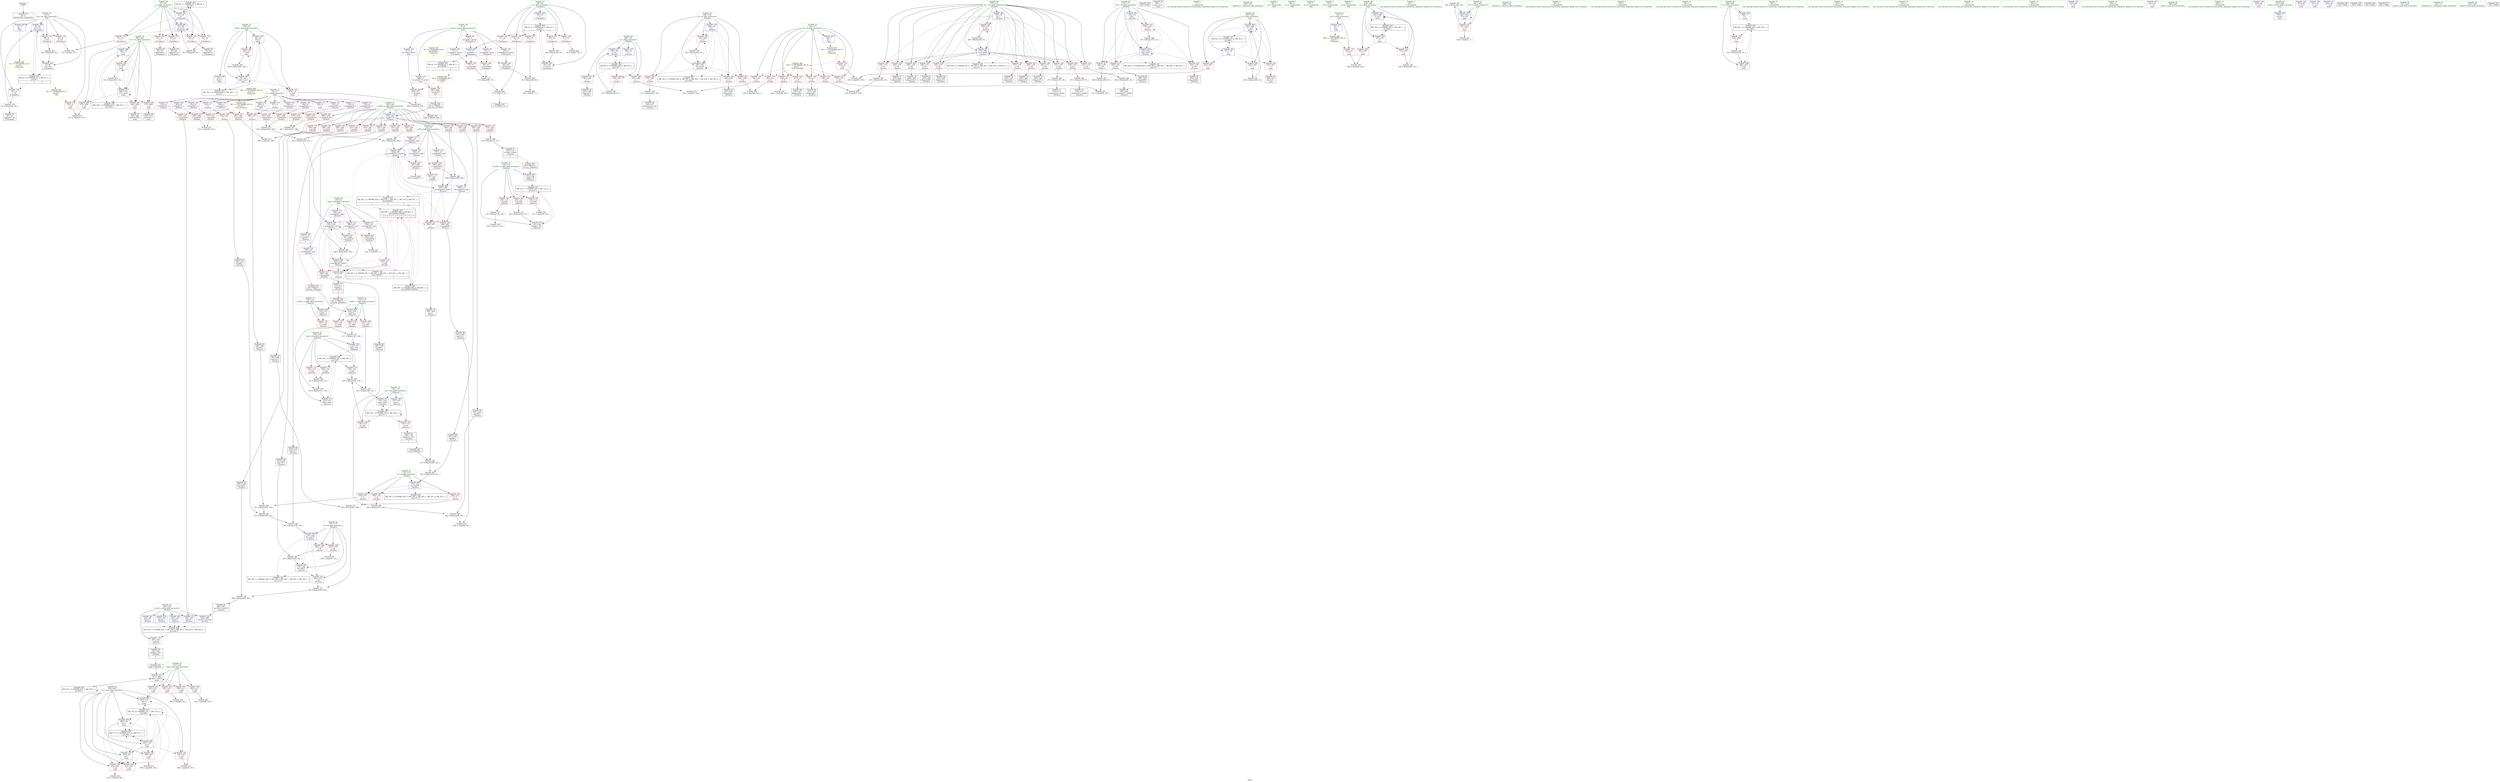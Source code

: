 digraph "SVFG" {
	label="SVFG";

	Node0x55bc584d0f80 [shape=record,color=grey,label="{NodeID: 0\nNullPtr}"];
	Node0x55bc584d0f80 -> Node0x55bc58501a70[style=solid];
	Node0x55bc585342b0 [shape=record,color=black,label="{NodeID: 443\nMR_6V_2 = PHI(MR_6V_4, MR_6V_1, )\npts\{42 \}\n}"];
	Node0x55bc585342b0 -> Node0x55bc5850f3b0[style=dashed];
	Node0x55bc58515960 [shape=record,color=grey,label="{NodeID: 360\n140 = Binary(138, 139, )\n}"];
	Node0x55bc58515960 -> Node0x55bc58515de0[style=solid];
	Node0x55bc5850ffe0 [shape=record,color=blue,label="{NodeID: 277\n166\<--197\ni\<--inc\n_Z5solvei\n}"];
	Node0x55bc5850ffe0 -> Node0x55bc5852c6b0[style=dashed];
	Node0x55bc58503d90 [shape=record,color=red,label="{NodeID: 194\n241\<--170\n\<--i21\n_Z5solvei\n}"];
	Node0x55bc58503d90 -> Node0x55bc58514760[style=solid];
	Node0x55bc585010d0 [shape=record,color=purple,label="{NodeID: 111\n279\<--9\narrayidx46\<--a\n_Z5solvei\n}"];
	Node0x55bc585010d0 -> Node0x55bc585055f0[style=solid];
	Node0x55bc584ff560 [shape=record,color=green,label="{NodeID: 28\n41\<--42\nj\<--j_field_insensitive\n_Z7preparev\n}"];
	Node0x55bc584ff560 -> Node0x55bc58507a60[style=solid];
	Node0x55bc584ff560 -> Node0x55bc58507b30[style=solid];
	Node0x55bc584ff560 -> Node0x55bc58507c00[style=solid];
	Node0x55bc584ff560 -> Node0x55bc58507cd0[style=solid];
	Node0x55bc584ff560 -> Node0x55bc58507da0[style=solid];
	Node0x55bc584ff560 -> Node0x55bc5850f3b0[style=solid];
	Node0x55bc584ff560 -> Node0x55bc5850f550[style=solid];
	Node0x55bc5855a790 [shape=record,color=black,label="{NodeID: 554\n526 = PHI()\n}"];
	Node0x55bc5850a0d0 [shape=record,color=grey,label="{NodeID: 388\n151 = Binary(149, 150, )\n}"];
	Node0x55bc5850a0d0 -> Node0x55bc58516fe0[style=solid];
	Node0x55bc585116a0 [shape=record,color=blue,label="{NodeID: 305\n403\<--193\nans\<--\nmain\n}"];
	Node0x55bc585116a0 -> Node0x55bc5850de00[style=dashed];
	Node0x55bc585116a0 -> Node0x55bc5850ded0[style=dashed];
	Node0x55bc585116a0 -> Node0x55bc5850dfa0[style=dashed];
	Node0x55bc585116a0 -> Node0x55bc5850e070[style=dashed];
	Node0x55bc585116a0 -> Node0x55bc58511910[style=dashed];
	Node0x55bc585116a0 -> Node0x55bc585119e0[style=dashed];
	Node0x55bc585116a0 -> Node0x55bc58511ab0[style=dashed];
	Node0x55bc585116a0 -> Node0x55bc585324b0[style=dashed];
	Node0x55bc585116a0 -> Node0x55bc58537ee0[style=dashed];
	Node0x55bc58505450 [shape=record,color=red,label="{NodeID: 222\n267\<--266\n\<--arrayidx38\n_Z5solvei\n}"];
	Node0x55bc58505450 -> Node0x55bc58516560[style=solid];
	Node0x55bc58506f00 [shape=record,color=red,label="{NodeID: 139\n203\<--16\n\<--K\n_Z5solvei\n}"];
	Node0x55bc58506f00 -> Node0x55bc5850b150[style=solid];
	Node0x55bc58501b70 [shape=record,color=black,label="{NodeID: 56\n396\<--7\nmain_ret\<--\nmain\n}"];
	Node0x55bc5851cd70 [shape=record,color=grey,label="{NodeID: 416\n261 = cmp(260, 7, )\n}"];
	Node0x55bc5850e960 [shape=record,color=red,label="{NodeID: 250\n493\<--411\n\<--tmp\nmain\n}"];
	Node0x55bc5850e960 -> Node0x55bc5851ca70[style=solid];
	Node0x55bc585085c0 [shape=record,color=red,label="{NodeID: 167\n152\<--114\n\<--c.addr\n_Z2pwxxx\n}"];
	Node0x55bc585085c0 -> Node0x55bc58516fe0[style=solid];
	Node0x55bc58503230 [shape=record,color=black,label="{NodeID: 84\n341\<--340\nconv76\<--\n_Z5solvei\n}"];
	Node0x55bc58503230 -> Node0x55bc585148e0[style=solid];
	Node0x55bc584e9530 [shape=record,color=green,label="{NodeID: 1\n7\<--1\n\<--dummyObj\nCan only get source location for instruction, argument, global var or function.}"];
	Node0x55bc585347b0 [shape=record,color=black,label="{NodeID: 444\nMR_8V_2 = PHI(MR_8V_3, MR_8V_1, )\npts\{50000 \}\n|{|<s1>2}}"];
	Node0x55bc585347b0 -> Node0x55bc5850f2e0[style=dashed];
	Node0x55bc585347b0:s1 -> Node0x55bc58541f70[style=dashed,color=blue];
	Node0x55bc58515ae0 [shape=record,color=grey,label="{NodeID: 361\n95 = Binary(94, 54, )\n}"];
	Node0x55bc58515ae0 -> Node0x55bc5850f550[style=solid];
	Node0x55bc585100b0 [shape=record,color=blue,label="{NodeID: 278\n168\<--54\ni2\<--\n_Z5solvei\n}"];
	Node0x55bc585100b0 -> Node0x55bc585097a0[style=dashed];
	Node0x55bc585100b0 -> Node0x55bc58509870[style=dashed];
	Node0x55bc585100b0 -> Node0x55bc58509940[style=dashed];
	Node0x55bc585100b0 -> Node0x55bc58503bf0[style=dashed];
	Node0x55bc585100b0 -> Node0x55bc58510250[style=dashed];
	Node0x55bc585100b0 -> Node0x55bc5852f2b0[style=dashed];
	Node0x55bc58503e60 [shape=record,color=red,label="{NodeID: 195\n246\<--170\n\<--i21\n_Z5solvei\n}"];
	Node0x55bc58503e60 -> Node0x55bc58502460[style=solid];
	Node0x55bc585011a0 [shape=record,color=purple,label="{NodeID: 112\n324\<--9\n\<--a\n_Z5solvei\n}"];
	Node0x55bc585011a0 -> Node0x55bc58505a00[style=solid];
	Node0x55bc584ff5f0 [shape=record,color=green,label="{NodeID: 29\n104\<--105\n_Z2pwxxx\<--_Z2pwxxx_field_insensitive\n}"];
	Node0x55bc5855a860 [shape=record,color=black,label="{NodeID: 555\n161 = PHI(487, )\n0th arg _Z5solvei }"];
	Node0x55bc5855a860 -> Node0x55bc5850fd70[style=solid];
	Node0x55bc5850a250 [shape=record,color=grey,label="{NodeID: 389\n362 = Binary(359, 361, )\n}"];
	Node0x55bc5850a250 -> Node0x55bc5851d070[style=solid];
	Node0x55bc58511770 [shape=record,color=blue,label="{NodeID: 306\n409\<--54\ni11\<--\nmain\n}"];
	Node0x55bc58511770 -> Node0x55bc5850e550[style=dashed];
	Node0x55bc58511770 -> Node0x55bc5850e620[style=dashed];
	Node0x55bc58511770 -> Node0x55bc5850e6f0[style=dashed];
	Node0x55bc58511770 -> Node0x55bc5850e7c0[style=dashed];
	Node0x55bc58511770 -> Node0x55bc58511b80[style=dashed];
	Node0x55bc58511770 -> Node0x55bc58538de0[style=dashed];
	Node0x55bc58505520 [shape=record,color=red,label="{NodeID: 223\n275\<--274\n\<--arrayidx43\n_Z5solvei\n}"];
	Node0x55bc58505520 -> Node0x55bc585151e0[style=solid];
	Node0x55bc58506fd0 [shape=record,color=red,label="{NodeID: 140\n210\<--16\n\<--K\n_Z5solvei\n}"];
	Node0x55bc58506fd0 -> Node0x55bc585021f0[style=solid];
	Node0x55bc58501c40 [shape=record,color=black,label="{NodeID: 57\n56\<--53\nidxprom\<--inc\n_Z7preparev\n}"];
	Node0x55bc5851cef0 [shape=record,color=grey,label="{NodeID: 417\n473 = cmp(471, 472, )\n}"];
	Node0x55bc5850ea30 [shape=record,color=red,label="{NodeID: 251\n501\<--411\n\<--tmp\nmain\n}"];
	Node0x55bc5850ea30 -> Node0x55bc585119e0[style=solid];
	Node0x55bc58508690 [shape=record,color=red,label="{NodeID: 168\n138\<--116\n\<--ans\n_Z2pwxxx\n}"];
	Node0x55bc58508690 -> Node0x55bc58515960[style=solid];
	Node0x55bc58503300 [shape=record,color=black,label="{NodeID: 85\n354\<--353\nidxprom84\<--\n_Z5solvei\n}"];
	Node0x55bc584d1410 [shape=record,color=green,label="{NodeID: 2\n26\<--1\n.str\<--dummyObj\nGlob }"];
	Node0x55bc58515c60 [shape=record,color=grey,label="{NodeID: 362\n277 = Binary(276, 54, )\n}"];
	Node0x55bc58515c60 -> Node0x55bc58502870[style=solid];
	Node0x55bc58510180 [shape=record,color=blue,label="{NodeID: 279\n162\<--220\nretval\<--\n_Z5solvei\n}"];
	Node0x55bc58510180 -> Node0x55bc5852edb0[style=dashed];
	Node0x55bc58503f30 [shape=record,color=red,label="{NodeID: 196\n253\<--170\n\<--i21\n_Z5solvei\n}"];
	Node0x55bc58503f30 -> Node0x55bc58502530[style=solid];
	Node0x55bc58501270 [shape=record,color=purple,label="{NodeID: 113\n327\<--9\n\<--a\n_Z5solvei\n}"];
	Node0x55bc58501270 -> Node0x55bc58505ad0[style=solid];
	Node0x55bc584ff680 [shape=record,color=green,label="{NodeID: 30\n110\<--111\na.addr\<--a.addr_field_insensitive\n_Z2pwxxx\n}"];
	Node0x55bc584ff680 -> Node0x55bc585080e0[style=solid];
	Node0x55bc584ff680 -> Node0x55bc5850f6f0[style=solid];
	Node0x55bc5855aa00 [shape=record,color=black,label="{NodeID: 556\n107 = PHI(312, )\n0th arg _Z2pwxxx }"];
	Node0x55bc5855aa00 -> Node0x55bc5850f6f0[style=solid];
	Node0x55bc5850a3d0 [shape=record,color=grey,label="{NodeID: 390\n359 = Binary(357, 358, )\n}"];
	Node0x55bc5850a3d0 -> Node0x55bc5850a250[style=solid];
	Node0x55bc58511840 [shape=record,color=blue,label="{NodeID: 307\n411\<--488\ntmp\<--call18\nmain\n}"];
	Node0x55bc58511840 -> Node0x55bc5850e890[style=dashed];
	Node0x55bc58511840 -> Node0x55bc5850e960[style=dashed];
	Node0x55bc58511840 -> Node0x55bc5850ea30[style=dashed];
	Node0x55bc58511840 -> Node0x55bc5850eb00[style=dashed];
	Node0x55bc58511840 -> Node0x55bc58511840[style=dashed];
	Node0x55bc58511840 -> Node0x55bc585392e0[style=dashed];
	Node0x55bc585055f0 [shape=record,color=red,label="{NodeID: 224\n280\<--279\n\<--arrayidx46\n_Z5solvei\n}"];
	Node0x55bc585055f0 -> Node0x55bc585151e0[style=solid];
	Node0x55bc585070a0 [shape=record,color=red,label="{NodeID: 141\n228\<--16\n\<--K\n_Z5solvei\n}"];
	Node0x55bc585070a0 -> Node0x55bc5850acd0[style=solid];
	Node0x55bc58501d10 [shape=record,color=black,label="{NodeID: 58\n66\<--65\nidxprom3\<--\n_Z7preparev\n}"];
	Node0x55bc5851d070 [shape=record,color=grey,label="{NodeID: 418\n368 = cmp(362, 367, )\n}"];
	Node0x55bc5850eb00 [shape=record,color=red,label="{NodeID: 252\n505\<--411\n\<--tmp\nmain\n}"];
	Node0x55bc5850eb00 -> Node0x55bc5851c5f0[style=solid];
	Node0x55bc58508760 [shape=record,color=red,label="{NodeID: 169\n156\<--116\n\<--ans\n_Z2pwxxx\n}"];
	Node0x55bc58508760 -> Node0x55bc58501f80[style=solid];
	Node0x55bc585033d0 [shape=record,color=black,label="{NodeID: 86\n357\<--356\nconv86\<--\n_Z5solvei\n}"];
	Node0x55bc585033d0 -> Node0x55bc5850a3d0[style=solid];
	Node0x55bc584e8bc0 [shape=record,color=green,label="{NodeID: 3\n28\<--1\n.str.1\<--dummyObj\nGlob }"];
	Node0x55bc58515de0 [shape=record,color=grey,label="{NodeID: 363\n142 = Binary(140, 141, )\n}"];
	Node0x55bc58515de0 -> Node0x55bc5850fb00[style=solid];
	Node0x55bc58510250 [shape=record,color=blue,label="{NodeID: 280\n168\<--225\ni2\<--inc16\n_Z5solvei\n}"];
	Node0x55bc58510250 -> Node0x55bc585097a0[style=dashed];
	Node0x55bc58510250 -> Node0x55bc58509870[style=dashed];
	Node0x55bc58510250 -> Node0x55bc58509940[style=dashed];
	Node0x55bc58510250 -> Node0x55bc58503bf0[style=dashed];
	Node0x55bc58510250 -> Node0x55bc58510250[style=dashed];
	Node0x55bc58510250 -> Node0x55bc5852f2b0[style=dashed];
	Node0x55bc58504000 [shape=record,color=red,label="{NodeID: 197\n257\<--170\n\<--i21\n_Z5solvei\n}"];
	Node0x55bc58504000 -> Node0x55bc58502600[style=solid];
	Node0x55bc58501340 [shape=record,color=purple,label="{NodeID: 114\n379\<--9\narrayidx100\<--a\n_Z5solvei\n}"];
	Node0x55bc58501340 -> Node0x55bc5850db90[style=solid];
	Node0x55bc584ff710 [shape=record,color=green,label="{NodeID: 31\n112\<--113\nb.addr\<--b.addr_field_insensitive\n_Z2pwxxx\n}"];
	Node0x55bc584ff710 -> Node0x55bc585081b0[style=solid];
	Node0x55bc584ff710 -> Node0x55bc58508280[style=solid];
	Node0x55bc584ff710 -> Node0x55bc58508350[style=solid];
	Node0x55bc584ff710 -> Node0x55bc5850f7c0[style=solid];
	Node0x55bc584ff710 -> Node0x55bc5850fbd0[style=solid];
	Node0x55bc5855ab40 [shape=record,color=black,label="{NodeID: 557\n108 = PHI(315, )\n1st arg _Z2pwxxx }"];
	Node0x55bc5855ab40 -> Node0x55bc5850f7c0[style=solid];
	Node0x55bc5850a550 [shape=record,color=grey,label="{NodeID: 391\n465 = Binary(464, 54, )\n}"];
	Node0x55bc5850a550 -> Node0x55bc585115d0[style=solid];
	Node0x55bc58511910 [shape=record,color=blue,label="{NodeID: 308\n403\<--90\nans\<--\nmain\n}"];
	Node0x55bc58511910 -> Node0x55bc5850dfa0[style=dashed];
	Node0x55bc58511910 -> Node0x55bc5850e070[style=dashed];
	Node0x55bc58511910 -> Node0x55bc58537ee0[style=dashed];
	Node0x55bc585056c0 [shape=record,color=red,label="{NodeID: 225\n291\<--290\n\<--arrayidx52\n_Z5solvei\n}"];
	Node0x55bc585056c0 -> Node0x55bc5851c170[style=solid];
	Node0x55bc58507170 [shape=record,color=red,label="{NodeID: 142\n238\<--16\n\<--K\n_Z5solvei\n}"];
	Node0x55bc58507170 -> Node0x55bc5850a850[style=solid];
	Node0x55bc58501de0 [shape=record,color=black,label="{NodeID: 59\n70\<--69\nidxprom5\<--\n_Z7preparev\n}"];
	Node0x55bc5850ebd0 [shape=record,color=red,label="{NodeID: 253\n478\<--477\n\<--arrayidx\nmain\n}"];
	Node0x55bc5850ebd0 -> Node0x55bc5850b750[style=solid];
	Node0x55bc58508830 [shape=record,color=red,label="{NodeID: 170\n139\<--118\n\<--tmp\n_Z2pwxxx\n}"];
	Node0x55bc58508830 -> Node0x55bc58515960[style=solid];
	Node0x55bc585034a0 [shape=record,color=black,label="{NodeID: 87\n361\<--360\nconv88\<--\n_Z5solvei\n}"];
	Node0x55bc585034a0 -> Node0x55bc5850a250[style=solid];
	Node0x55bc584e8990 [shape=record,color=green,label="{NodeID: 4\n30\<--1\n.str.2\<--dummyObj\nGlob }"];
	Node0x55bc58515f60 [shape=record,color=grey,label="{NodeID: 364\n272 = Binary(271, 45, )\n}"];
	Node0x55bc58515f60 -> Node0x55bc585027a0[style=solid];
	Node0x55bc58510320 [shape=record,color=blue,label="{NodeID: 281\n162\<--90\nretval\<--\n_Z5solvei\n}"];
	Node0x55bc58510320 -> Node0x55bc5852edb0[style=dashed];
	Node0x55bc585040d0 [shape=record,color=red,label="{NodeID: 198\n264\<--170\n\<--i21\n_Z5solvei\n}"];
	Node0x55bc585040d0 -> Node0x55bc585026d0[style=solid];
	Node0x55bc58501410 [shape=record,color=purple,label="{NodeID: 115\n459\<--9\n\<--a\nmain\n}"];
	Node0x55bc584ff7a0 [shape=record,color=green,label="{NodeID: 32\n114\<--115\nc.addr\<--c.addr_field_insensitive\n_Z2pwxxx\n}"];
	Node0x55bc584ff7a0 -> Node0x55bc58508420[style=solid];
	Node0x55bc584ff7a0 -> Node0x55bc585084f0[style=solid];
	Node0x55bc584ff7a0 -> Node0x55bc585085c0[style=solid];
	Node0x55bc584ff7a0 -> Node0x55bc5850f890[style=solid];
	Node0x55bc5855ac80 [shape=record,color=black,label="{NodeID: 558\n109 = PHI(317, )\n2nd arg _Z2pwxxx }"];
	Node0x55bc5855ac80 -> Node0x55bc5850f890[style=solid];
	Node0x55bc5850a6d0 [shape=record,color=grey,label="{NodeID: 392\n338 = cmp(337, 132, )\n}"];
	Node0x55bc585119e0 [shape=record,color=blue,label="{NodeID: 309\n403\<--501\nans\<--\nmain\n}"];
	Node0x55bc585119e0 -> Node0x55bc585324b0[style=dashed];
	Node0x55bc58505790 [shape=record,color=red,label="{NodeID: 226\n298\<--297\n\<--arrayidx56\n_Z5solvei\n}"];
	Node0x55bc58505790 -> Node0x55bc58517a60[style=solid];
	Node0x55bc58507240 [shape=record,color=red,label="{NodeID: 143\n350\<--16\n\<--K\n_Z5solvei\n}"];
	Node0x55bc58507240 -> Node0x55bc5850ae50[style=solid];
	Node0x55bc58501eb0 [shape=record,color=black,label="{NodeID: 60\n82\<--81\nidxprom9\<--\n_Z7preparev\n}"];
	Node0x55bc5850eca0 [shape=record,color=red,label="{NodeID: 254\n487\<--486\n\<--arrayidx17\nmain\n|{<s0>7}}"];
	Node0x55bc5850eca0:s0 -> Node0x55bc5855a860[style=solid,color=red];
	Node0x55bc58508900 [shape=record,color=red,label="{NodeID: 171\n149\<--118\n\<--tmp\n_Z2pwxxx\n}"];
	Node0x55bc58508900 -> Node0x55bc5850a0d0[style=solid];
	Node0x55bc58503570 [shape=record,color=black,label="{NodeID: 88\n364\<--363\nidxprom90\<--\n_Z5solvei\n}"];
	Node0x55bc584d16a0 [shape=record,color=green,label="{NodeID: 5\n32\<--1\n.str.3\<--dummyObj\nGlob }"];
	Node0x55bc585160e0 [shape=record,color=grey,label="{NodeID: 365\n322 = Binary(319, 321, )\n}"];
	Node0x55bc585160e0 -> Node0x55bc585108d0[style=solid];
	Node0x55bc585103f0 [shape=record,color=blue,label="{NodeID: 282\n170\<--54\ni21\<--\n_Z5solvei\n}"];
	Node0x55bc585103f0 -> Node0x55bc58503cc0[style=dashed];
	Node0x55bc585103f0 -> Node0x55bc58503d90[style=dashed];
	Node0x55bc585103f0 -> Node0x55bc58503e60[style=dashed];
	Node0x55bc585103f0 -> Node0x55bc58503f30[style=dashed];
	Node0x55bc585103f0 -> Node0x55bc58504000[style=dashed];
	Node0x55bc585103f0 -> Node0x55bc585040d0[style=dashed];
	Node0x55bc585103f0 -> Node0x55bc585041a0[style=dashed];
	Node0x55bc585103f0 -> Node0x55bc58504270[style=dashed];
	Node0x55bc585103f0 -> Node0x55bc58504340[style=dashed];
	Node0x55bc585103f0 -> Node0x55bc58504410[style=dashed];
	Node0x55bc585103f0 -> Node0x55bc585044e0[style=dashed];
	Node0x55bc585103f0 -> Node0x55bc585045b0[style=dashed];
	Node0x55bc585103f0 -> Node0x55bc58510800[style=dashed];
	Node0x55bc585103f0 -> Node0x55bc5852f7b0[style=dashed];
	Node0x55bc585041a0 [shape=record,color=red,label="{NodeID: 199\n271\<--170\n\<--i21\n_Z5solvei\n}"];
	Node0x55bc585041a0 -> Node0x55bc58515f60[style=solid];
	Node0x55bc58505c50 [shape=record,color=purple,label="{NodeID: 116\n255\<--20\narrayidx32\<--eqA\n_Z5solvei\n}"];
	Node0x55bc58505c50 -> Node0x55bc585104c0[style=solid];
	Node0x55bc584ff870 [shape=record,color=green,label="{NodeID: 33\n116\<--117\nans\<--ans_field_insensitive\n_Z2pwxxx\n}"];
	Node0x55bc584ff870 -> Node0x55bc58508690[style=solid];
	Node0x55bc584ff870 -> Node0x55bc58508760[style=solid];
	Node0x55bc584ff870 -> Node0x55bc5850f960[style=solid];
	Node0x55bc584ff870 -> Node0x55bc5850fb00[style=solid];
	Node0x55bc5850a850 [shape=record,color=grey,label="{NodeID: 393\n239 = cmp(237, 238, )\n}"];
	Node0x55bc58511ab0 [shape=record,color=blue,label="{NodeID: 310\n403\<--90\nans\<--\nmain\n}"];
	Node0x55bc58511ab0 -> Node0x55bc5850dfa0[style=dashed];
	Node0x55bc58511ab0 -> Node0x55bc5850e070[style=dashed];
	Node0x55bc58511ab0 -> Node0x55bc58537ee0[style=dashed];
	Node0x55bc58505860 [shape=record,color=red,label="{NodeID: 227\n308\<--307\n\<--\n_Z5solvei\n}"];
	Node0x55bc58505860 -> Node0x55bc58502bb0[style=solid];
	Node0x55bc58507310 [shape=record,color=red,label="{NodeID: 144\n377\<--16\n\<--K\n_Z5solvei\n}"];
	Node0x55bc58507310 -> Node0x55bc58503710[style=solid];
	Node0x55bc58501f80 [shape=record,color=black,label="{NodeID: 61\n106\<--156\n_Z2pwxxx_ret\<--\n_Z2pwxxx\n|{<s0>1}}"];
	Node0x55bc58501f80:s0 -> Node0x55bc58559800[style=solid,color=blue];
	Node0x55bc5850ed70 [shape=record,color=blue,label="{NodeID: 255\n6\<--7\ntot\<--\nGlob }"];
	Node0x55bc5850ed70 -> Node0x55bc5853dca0[style=dashed];
	Node0x55bc585089d0 [shape=record,color=red,label="{NodeID: 172\n150\<--118\n\<--tmp\n_Z2pwxxx\n}"];
	Node0x55bc585089d0 -> Node0x55bc5850a0d0[style=solid];
	Node0x55bc58503640 [shape=record,color=black,label="{NodeID: 89\n367\<--366\nconv92\<--\n_Z5solvei\n}"];
	Node0x55bc58503640 -> Node0x55bc5851d070[style=solid];
	Node0x55bc584d1730 [shape=record,color=green,label="{NodeID: 6\n34\<--1\n.str.4\<--dummyObj\nGlob }"];
	Node0x55bc585360b0 [shape=record,color=black,label="{NodeID: 449\nMR_68V_3 = PHI(MR_68V_4, MR_68V_2, )\npts\{220000 250000 \}\n|{|<s1>7|<s2>7|<s3>7|<s4>7|<s5>7|<s6>7|<s7>7|<s8>7}}"];
	Node0x55bc585360b0 -> Node0x55bc585397e0[style=dashed];
	Node0x55bc585360b0:s1 -> Node0x55bc58505860[style=dashed,color=red];
	Node0x55bc585360b0:s2 -> Node0x55bc58505930[style=dashed,color=red];
	Node0x55bc585360b0:s3 -> Node0x55bc5850da30[style=dashed,color=red];
	Node0x55bc585360b0:s4 -> Node0x55bc5850dac0[style=dashed,color=red];
	Node0x55bc585360b0:s5 -> Node0x55bc585104c0[style=dashed,color=red];
	Node0x55bc585360b0:s6 -> Node0x55bc58510660[style=dashed,color=red];
	Node0x55bc585360b0:s7 -> Node0x55bc58530bb0[style=dashed,color=red];
	Node0x55bc585360b0:s8 -> Node0x55bc585310b0[style=dashed,color=red];
	Node0x55bc58516260 [shape=record,color=grey,label="{NodeID: 366\n331 = Binary(329, 330, )\n}"];
	Node0x55bc58516260 -> Node0x55bc585166e0[style=solid];
	Node0x55bc585104c0 [shape=record,color=blue,label="{NodeID: 283\n255\<--252\narrayidx32\<--rem\n_Z5solvei\n}"];
	Node0x55bc585104c0 -> Node0x55bc58505380[style=dashed];
	Node0x55bc585104c0 -> Node0x55bc58505450[style=dashed];
	Node0x55bc585104c0 -> Node0x55bc58505930[style=dashed];
	Node0x55bc585104c0 -> Node0x55bc5850da30[style=dashed];
	Node0x55bc585104c0 -> Node0x55bc585104c0[style=dashed];
	Node0x55bc585104c0 -> Node0x55bc58510590[style=dashed];
	Node0x55bc585104c0 -> Node0x55bc58530bb0[style=dashed];
	Node0x55bc58504270 [shape=record,color=red,label="{NodeID: 200\n276\<--170\n\<--i21\n_Z5solvei\n}"];
	Node0x55bc58504270 -> Node0x55bc58515c60[style=solid];
	Node0x55bc58505d20 [shape=record,color=purple,label="{NodeID: 117\n259\<--20\narrayidx34\<--eqA\n_Z5solvei\n}"];
	Node0x55bc58505d20 -> Node0x55bc58505380[style=solid];
	Node0x55bc584ff940 [shape=record,color=green,label="{NodeID: 34\n118\<--119\ntmp\<--tmp_field_insensitive\n_Z2pwxxx\n}"];
	Node0x55bc584ff940 -> Node0x55bc58508830[style=solid];
	Node0x55bc584ff940 -> Node0x55bc58508900[style=solid];
	Node0x55bc584ff940 -> Node0x55bc585089d0[style=solid];
	Node0x55bc584ff940 -> Node0x55bc5850fa30[style=solid];
	Node0x55bc584ff940 -> Node0x55bc5850fca0[style=solid];
	Node0x55bc5850a9d0 [shape=record,color=grey,label="{NodeID: 394\n455 = cmp(453, 454, )\n}"];
	Node0x55bc58511b80 [shape=record,color=blue,label="{NodeID: 311\n409\<--515\ni11\<--inc31\nmain\n}"];
	Node0x55bc58511b80 -> Node0x55bc5850e550[style=dashed];
	Node0x55bc58511b80 -> Node0x55bc5850e620[style=dashed];
	Node0x55bc58511b80 -> Node0x55bc5850e6f0[style=dashed];
	Node0x55bc58511b80 -> Node0x55bc5850e7c0[style=dashed];
	Node0x55bc58511b80 -> Node0x55bc58511b80[style=dashed];
	Node0x55bc58511b80 -> Node0x55bc58538de0[style=dashed];
	Node0x55bc58505930 [shape=record,color=red,label="{NodeID: 228\n311\<--310\n\<--\n_Z5solvei\n}"];
	Node0x55bc58505930 -> Node0x55bc58502c80[style=solid];
	Node0x55bc585073e0 [shape=record,color=red,label="{NodeID: 145\n454\<--16\n\<--K\nmain\n}"];
	Node0x55bc585073e0 -> Node0x55bc5850a9d0[style=solid];
	Node0x55bc58502050 [shape=record,color=black,label="{NodeID: 62\n187\<--186\nidxprom\<--\n_Z5solvei\n}"];
	Node0x55bc5850ee40 [shape=record,color=blue,label="{NodeID: 256\n14\<--7\nD\<--\nGlob }"];
	Node0x55bc5850ee40 -> Node0x55bc5853de90[style=dashed];
	Node0x55bc58508aa0 [shape=record,color=red,label="{NodeID: 173\n392\<--162\n\<--retval\n_Z5solvei\n}"];
	Node0x55bc58508aa0 -> Node0x55bc58503a50[style=solid];
	Node0x55bc58503710 [shape=record,color=black,label="{NodeID: 90\n378\<--377\nidxprom99\<--\n_Z5solvei\n}"];
	Node0x55bc584e7a60 [shape=record,color=green,label="{NodeID: 7\n45\<--1\n\<--dummyObj\nCan only get source location for instruction, argument, global var or function.}"];
	Node0x55bc585163e0 [shape=record,color=grey,label="{NodeID: 367\n422 = Binary(421, 90, )\n}"];
	Node0x55bc585163e0 -> Node0x55bc58511020[style=solid];
	Node0x55bc58510590 [shape=record,color=blue,label="{NodeID: 284\n266\<--268\narrayidx38\<--add39\n_Z5solvei\n}"];
	Node0x55bc58510590 -> Node0x55bc58505930[style=dashed];
	Node0x55bc58510590 -> Node0x55bc5850da30[style=dashed];
	Node0x55bc58510590 -> Node0x55bc585104c0[style=dashed];
	Node0x55bc58510590 -> Node0x55bc58530bb0[style=dashed];
	Node0x55bc58504340 [shape=record,color=red,label="{NodeID: 201\n284\<--170\n\<--i21\n_Z5solvei\n}"];
	Node0x55bc58504340 -> Node0x55bc58502940[style=solid];
	Node0x55bc58505df0 [shape=record,color=purple,label="{NodeID: 118\n266\<--20\narrayidx38\<--eqA\n_Z5solvei\n}"];
	Node0x55bc58505df0 -> Node0x55bc58505450[style=solid];
	Node0x55bc58505df0 -> Node0x55bc58510590[style=solid];
	Node0x55bc584ffa10 [shape=record,color=green,label="{NodeID: 35\n158\<--159\n_Z5solvei\<--_Z5solvei_field_insensitive\n}"];
	Node0x55bc5850ab50 [shape=record,color=grey,label="{NodeID: 395\n440 = cmp(438, 439, )\n}"];
	Node0x55bc58505a00 [shape=record,color=red,label="{NodeID: 229\n325\<--324\n\<--\n_Z5solvei\n}"];
	Node0x55bc58505a00 -> Node0x55bc58502fc0[style=solid];
	Node0x55bc585074b0 [shape=record,color=red,label="{NodeID: 146\n442\<--18\n\<--limit\nmain\n}"];
	Node0x55bc585074b0 -> Node0x55bc58515060[style=solid];
	Node0x55bc58502120 [shape=record,color=black,label="{NodeID: 63\n207\<--206\nidxprom6\<--\n_Z5solvei\n}"];
	Node0x55bc5850ef40 [shape=record,color=blue,label="{NodeID: 257\n16\<--7\nK\<--\nGlob }"];
	Node0x55bc5850ef40 -> Node0x55bc5853df70[style=dashed];
	Node0x55bc58508b70 [shape=record,color=red,label="{NodeID: 174\n185\<--164\n\<--p.addr\n_Z5solvei\n}"];
	Node0x55bc58508b70 -> Node0x55bc5851c8f0[style=solid];
	Node0x55bc585037e0 [shape=record,color=black,label="{NodeID: 91\n381\<--380\nconv101\<--\n_Z5solvei\n}"];
	Node0x55bc585037e0 -> Node0x55bc58516ce0[style=solid];
	Node0x55bc584e7af0 [shape=record,color=green,label="{NodeID: 8\n49\<--1\n\<--dummyObj\nCan only get source location for instruction, argument, global var or function.}"];
	Node0x55bc58516560 [shape=record,color=grey,label="{NodeID: 368\n268 = Binary(267, 263, )\n}"];
	Node0x55bc58516560 -> Node0x55bc58510590[style=solid];
	Node0x55bc58510660 [shape=record,color=blue,label="{NodeID: 285\n286\<--283\narrayidx50\<--rem48\n_Z5solvei\n}"];
	Node0x55bc58510660 -> Node0x55bc585056c0[style=dashed];
	Node0x55bc58510660 -> Node0x55bc58505790[style=dashed];
	Node0x55bc58510660 -> Node0x55bc58505860[style=dashed];
	Node0x55bc58510660 -> Node0x55bc5850dac0[style=dashed];
	Node0x55bc58510660 -> Node0x55bc58510660[style=dashed];
	Node0x55bc58510660 -> Node0x55bc58510730[style=dashed];
	Node0x55bc58510660 -> Node0x55bc585310b0[style=dashed];
	Node0x55bc58504410 [shape=record,color=red,label="{NodeID: 202\n288\<--170\n\<--i21\n_Z5solvei\n}"];
	Node0x55bc58504410 -> Node0x55bc58502a10[style=solid];
	Node0x55bc58505ec0 [shape=record,color=purple,label="{NodeID: 119\n310\<--20\n\<--eqA\n_Z5solvei\n}"];
	Node0x55bc58505ec0 -> Node0x55bc58505930[style=solid];
	Node0x55bc584ffae0 [shape=record,color=green,label="{NodeID: 36\n162\<--163\nretval\<--retval_field_insensitive\n_Z5solvei\n}"];
	Node0x55bc584ffae0 -> Node0x55bc58508aa0[style=solid];
	Node0x55bc584ffae0 -> Node0x55bc5850ff10[style=solid];
	Node0x55bc584ffae0 -> Node0x55bc58510180[style=solid];
	Node0x55bc584ffae0 -> Node0x55bc58510320[style=solid];
	Node0x55bc584ffae0 -> Node0x55bc58510c10[style=solid];
	Node0x55bc584ffae0 -> Node0x55bc58510db0[style=solid];
	Node0x55bc5850acd0 [shape=record,color=grey,label="{NodeID: 396\n229 = cmp(228, 230, )\n}"];
	Node0x55bc58505ad0 [shape=record,color=red,label="{NodeID: 230\n328\<--327\n\<--\n_Z5solvei\n}"];
	Node0x55bc58505ad0 -> Node0x55bc58503090[style=solid];
	Node0x55bc58507580 [shape=record,color=red,label="{NodeID: 147\n479\<--18\n\<--limit\nmain\n}"];
	Node0x55bc58507580 -> Node0x55bc5850b750[style=solid];
	Node0x55bc585021f0 [shape=record,color=black,label="{NodeID: 64\n211\<--210\nidxprom8\<--\n_Z5solvei\n}"];
	Node0x55bc5850f040 [shape=record,color=blue,label="{NodeID: 258\n18\<--7\nlimit\<--\nGlob }"];
	Node0x55bc5850f040 -> Node0x55bc58536fe0[style=dashed];
	Node0x55bc58508c40 [shape=record,color=red,label="{NodeID: 175\n251\<--164\n\<--p.addr\n_Z5solvei\n}"];
	Node0x55bc58508c40 -> Node0x55bc58517160[style=solid];
	Node0x55bc585038b0 [shape=record,color=black,label="{NodeID: 92\n387\<--386\nconv104\<--\n_Z5solvei\n}"];
	Node0x55bc585038b0 -> Node0x55bc58516860[style=solid];
	Node0x55bc584febb0 [shape=record,color=green,label="{NodeID: 9\n54\<--1\n\<--dummyObj\nCan only get source location for instruction, argument, global var or function.}"];
	Node0x55bc58536fe0 [shape=record,color=black,label="{NodeID: 452\nMR_49V_2 = PHI(MR_49V_4, MR_49V_1, )\npts\{19 \}\n}"];
	Node0x55bc58536fe0 -> Node0x55bc585111c0[style=dashed];
	Node0x55bc585166e0 [shape=record,color=grey,label="{NodeID: 369\n332 = Binary(326, 331, )\n}"];
	Node0x55bc585166e0 -> Node0x55bc58514460[style=solid];
	Node0x55bc58510730 [shape=record,color=blue,label="{NodeID: 286\n297\<--299\narrayidx56\<--add57\n_Z5solvei\n}"];
	Node0x55bc58510730 -> Node0x55bc58505860[style=dashed];
	Node0x55bc58510730 -> Node0x55bc5850dac0[style=dashed];
	Node0x55bc58510730 -> Node0x55bc58510660[style=dashed];
	Node0x55bc58510730 -> Node0x55bc585310b0[style=dashed];
	Node0x55bc585044e0 [shape=record,color=red,label="{NodeID: 203\n295\<--170\n\<--i21\n_Z5solvei\n}"];
	Node0x55bc585044e0 -> Node0x55bc58502ae0[style=solid];
	Node0x55bc58505f90 [shape=record,color=purple,label="{NodeID: 120\n355\<--20\narrayidx85\<--eqA\n_Z5solvei\n}"];
	Node0x55bc58505f90 -> Node0x55bc5850da30[style=solid];
	Node0x55bc584ffbb0 [shape=record,color=green,label="{NodeID: 37\n164\<--165\np.addr\<--p.addr_field_insensitive\n_Z5solvei\n}"];
	Node0x55bc584ffbb0 -> Node0x55bc58508b70[style=solid];
	Node0x55bc584ffbb0 -> Node0x55bc58508c40[style=solid];
	Node0x55bc584ffbb0 -> Node0x55bc58508d10[style=solid];
	Node0x55bc584ffbb0 -> Node0x55bc58508de0[style=solid];
	Node0x55bc584ffbb0 -> Node0x55bc58508eb0[style=solid];
	Node0x55bc584ffbb0 -> Node0x55bc58508f80[style=solid];
	Node0x55bc584ffbb0 -> Node0x55bc58509050[style=solid];
	Node0x55bc584ffbb0 -> Node0x55bc58509120[style=solid];
	Node0x55bc584ffbb0 -> Node0x55bc585091f0[style=solid];
	Node0x55bc584ffbb0 -> Node0x55bc585092c0[style=solid];
	Node0x55bc584ffbb0 -> Node0x55bc58509390[style=solid];
	Node0x55bc584ffbb0 -> Node0x55bc58509460[style=solid];
	Node0x55bc584ffbb0 -> Node0x55bc5850fd70[style=solid];
	Node0x55bc5850ae50 [shape=record,color=grey,label="{NodeID: 397\n351 = cmp(349, 350, )\n}"];
	Node0x55bc5850da30 [shape=record,color=red,label="{NodeID: 231\n356\<--355\n\<--arrayidx85\n_Z5solvei\n}"];
	Node0x55bc5850da30 -> Node0x55bc585033d0[style=solid];
	Node0x55bc58507650 [shape=record,color=red,label="{NodeID: 148\n47\<--39\n\<--i\n_Z7preparev\n}"];
	Node0x55bc58507650 -> Node0x55bc5851bcf0[style=solid];
	Node0x55bc585022c0 [shape=record,color=black,label="{NodeID: 65\n218\<--217\nidxprom12\<--add\n_Z5solvei\n}"];
	Node0x55bc5850f140 [shape=record,color=blue,label="{NodeID: 259\n39\<--45\ni\<--\n_Z7preparev\n}"];
	Node0x55bc5850f140 -> Node0x55bc58533db0[style=dashed];
	Node0x55bc58508d10 [shape=record,color=red,label="{NodeID: 176\n263\<--164\n\<--p.addr\n_Z5solvei\n}"];
	Node0x55bc58508d10 -> Node0x55bc58516560[style=solid];
	Node0x55bc58503980 [shape=record,color=black,label="{NodeID: 93\n389\<--388\nconv106\<--rem105\n_Z5solvei\n}"];
	Node0x55bc58503980 -> Node0x55bc58510db0[style=solid];
	Node0x55bc584fec40 [shape=record,color=green,label="{NodeID: 10\n78\<--1\n\<--dummyObj\nCan only get source location for instruction, argument, global var or function.}"];
	Node0x55bc585374e0 [shape=record,color=black,label="{NodeID: 453\nMR_53V_3 = PHI(MR_53V_4, MR_53V_2, )\npts\{400 \}\n}"];
	Node0x55bc585374e0 -> Node0x55bc5850dc60[style=dashed];
	Node0x55bc585374e0 -> Node0x55bc585110f0[style=dashed];
	Node0x55bc58516860 [shape=record,color=grey,label="{NodeID: 370\n388 = Binary(385, 387, )\n}"];
	Node0x55bc58516860 -> Node0x55bc58503980[style=solid];
	Node0x55bc58510800 [shape=record,color=blue,label="{NodeID: 287\n170\<--304\ni21\<--inc60\n_Z5solvei\n}"];
	Node0x55bc58510800 -> Node0x55bc58503cc0[style=dashed];
	Node0x55bc58510800 -> Node0x55bc58503d90[style=dashed];
	Node0x55bc58510800 -> Node0x55bc58503e60[style=dashed];
	Node0x55bc58510800 -> Node0x55bc58503f30[style=dashed];
	Node0x55bc58510800 -> Node0x55bc58504000[style=dashed];
	Node0x55bc58510800 -> Node0x55bc585040d0[style=dashed];
	Node0x55bc58510800 -> Node0x55bc585041a0[style=dashed];
	Node0x55bc58510800 -> Node0x55bc58504270[style=dashed];
	Node0x55bc58510800 -> Node0x55bc58504340[style=dashed];
	Node0x55bc58510800 -> Node0x55bc58504410[style=dashed];
	Node0x55bc58510800 -> Node0x55bc585044e0[style=dashed];
	Node0x55bc58510800 -> Node0x55bc585045b0[style=dashed];
	Node0x55bc58510800 -> Node0x55bc58510800[style=dashed];
	Node0x55bc58510800 -> Node0x55bc5852f7b0[style=dashed];
	Node0x55bc585045b0 [shape=record,color=red,label="{NodeID: 204\n303\<--170\n\<--i21\n_Z5solvei\n}"];
	Node0x55bc585045b0 -> Node0x55bc58509c50[style=solid];
	Node0x55bc58506060 [shape=record,color=purple,label="{NodeID: 121\n286\<--23\narrayidx50\<--eqB\n_Z5solvei\n}"];
	Node0x55bc58506060 -> Node0x55bc58510660[style=solid];
	Node0x55bc584ffc80 [shape=record,color=green,label="{NodeID: 38\n166\<--167\ni\<--i_field_insensitive\n_Z5solvei\n}"];
	Node0x55bc584ffc80 -> Node0x55bc58509530[style=solid];
	Node0x55bc584ffc80 -> Node0x55bc58509600[style=solid];
	Node0x55bc584ffc80 -> Node0x55bc585096d0[style=solid];
	Node0x55bc584ffc80 -> Node0x55bc5850fe40[style=solid];
	Node0x55bc584ffc80 -> Node0x55bc5850ffe0[style=solid];
	Node0x55bc5850afd0 [shape=record,color=grey,label="{NodeID: 398\n136 = cmp(135, 132, )\n}"];
	Node0x55bc5850dac0 [shape=record,color=red,label="{NodeID: 232\n366\<--365\n\<--arrayidx91\n_Z5solvei\n}"];
	Node0x55bc5850dac0 -> Node0x55bc58503640[style=solid];
	Node0x55bc58507720 [shape=record,color=red,label="{NodeID: 149\n51\<--39\n\<--i\n_Z7preparev\n}"];
	Node0x55bc58507720 -> Node0x55bc5850f2e0[style=solid];
	Node0x55bc58502390 [shape=record,color=black,label="{NodeID: 66\n243\<--242\nidxprom27\<--add26\n_Z5solvei\n}"];
	Node0x55bc5852edb0 [shape=record,color=black,label="{NodeID: 426\nMR_24V_3 = PHI(MR_24V_7, MR_24V_5, MR_24V_2, MR_24V_6, MR_24V_4, )\npts\{163 \}\n}"];
	Node0x55bc5852edb0 -> Node0x55bc58508aa0[style=dashed];
	Node0x55bc580a07a0 [shape=record,color=black,label="{NodeID: 343\n77 = PHI(78, 75, )\n}"];
	Node0x55bc5850f210 [shape=record,color=blue,label="{NodeID: 260\n6\<--53\ntot\<--inc\n_Z7preparev\n}"];
	Node0x55bc5850f210 -> Node0x55bc58506af0[style=dashed];
	Node0x55bc5850f210 -> Node0x55bc58506bc0[style=dashed];
	Node0x55bc5850f210 -> Node0x55bc5850f480[style=dashed];
	Node0x55bc5850f210 -> Node0x55bc585338b0[style=dashed];
	Node0x55bc58508de0 [shape=record,color=red,label="{NodeID: 177\n282\<--164\n\<--p.addr\n_Z5solvei\n}"];
	Node0x55bc58508de0 -> Node0x55bc58517be0[style=solid];
	Node0x55bc58503a50 [shape=record,color=black,label="{NodeID: 94\n160\<--392\n_Z5solvei_ret\<--\n_Z5solvei\n|{<s0>7}}"];
	Node0x55bc58503a50:s0 -> Node0x55bc5855a500[style=solid,color=blue];
	Node0x55bc584f4b50 [shape=record,color=green,label="{NodeID: 11\n90\<--1\n\<--dummyObj\nCan only get source location for instruction, argument, global var or function.}"];
	Node0x55bc585169e0 [shape=record,color=grey,label="{NodeID: 371\n385 = Binary(383, 384, )\n}"];
	Node0x55bc585169e0 -> Node0x55bc58516860[style=solid];
	Node0x55bc585108d0 [shape=record,color=blue,label="{NodeID: 288\n172\<--322\nA\<--rem67\n_Z5solvei\n}"];
	Node0x55bc585108d0 -> Node0x55bc58504680[style=dashed];
	Node0x55bc585108d0 -> Node0x55bc58504750[style=dashed];
	Node0x55bc585108d0 -> Node0x55bc58504820[style=dashed];
	Node0x55bc585108d0 -> Node0x55bc5852fcb0[style=dashed];
	Node0x55bc58504680 [shape=record,color=red,label="{NodeID: 205\n330\<--172\n\<--A\n_Z5solvei\n}"];
	Node0x55bc58504680 -> Node0x55bc58516260[style=solid];
	Node0x55bc58506130 [shape=record,color=purple,label="{NodeID: 122\n290\<--23\narrayidx52\<--eqB\n_Z5solvei\n}"];
	Node0x55bc58506130 -> Node0x55bc585056c0[style=solid];
	Node0x55bc584ffd50 [shape=record,color=green,label="{NodeID: 39\n168\<--169\ni2\<--i2_field_insensitive\n_Z5solvei\n}"];
	Node0x55bc584ffd50 -> Node0x55bc585097a0[style=solid];
	Node0x55bc584ffd50 -> Node0x55bc58509870[style=solid];
	Node0x55bc584ffd50 -> Node0x55bc58509940[style=solid];
	Node0x55bc584ffd50 -> Node0x55bc58503bf0[style=solid];
	Node0x55bc584ffd50 -> Node0x55bc585100b0[style=solid];
	Node0x55bc584ffd50 -> Node0x55bc58510250[style=solid];
	Node0x55bc5850b150 [shape=record,color=grey,label="{NodeID: 399\n204 = cmp(202, 203, )\n}"];
	Node0x55bc5850db90 [shape=record,color=red,label="{NodeID: 233\n380\<--379\n\<--arrayidx100\n_Z5solvei\n}"];
	Node0x55bc5850db90 -> Node0x55bc585037e0[style=solid];
	Node0x55bc585077f0 [shape=record,color=red,label="{NodeID: 150\n74\<--39\n\<--i\n_Z7preparev\n}"];
	Node0x55bc585077f0 -> Node0x55bc5851be70[style=solid];
	Node0x55bc58502460 [shape=record,color=black,label="{NodeID: 67\n247\<--246\nidxprom29\<--\n_Z5solvei\n}"];
	Node0x55bc5852f2b0 [shape=record,color=black,label="{NodeID: 427\nMR_30V_2 = PHI(MR_30V_4, MR_30V_4, MR_30V_1, MR_30V_4, MR_30V_4, )\npts\{169 \}\n}"];
	Node0x55bc58513d40 [shape=record,color=black,label="{NodeID: 344\n482 = PHI(78, 480, )\n}"];
	Node0x55bc5850f2e0 [shape=record,color=blue,label="{NodeID: 261\n57\<--51\narrayidx\<--\n_Z7preparev\n}"];
	Node0x55bc5850f2e0 -> Node0x55bc58507e70[style=dashed];
	Node0x55bc5850f2e0 -> Node0x55bc58507f40[style=dashed];
	Node0x55bc5850f2e0 -> Node0x55bc58508010[style=dashed];
	Node0x55bc5850f2e0 -> Node0x55bc585347b0[style=dashed];
	Node0x55bc58508eb0 [shape=record,color=red,label="{NodeID: 178\n294\<--164\n\<--p.addr\n_Z5solvei\n}"];
	Node0x55bc58508eb0 -> Node0x55bc58517a60[style=solid];
	Node0x55bc58503b20 [shape=record,color=black,label="{NodeID: 95\n458\<--457\nidx.ext\<--\nmain\n}"];
	Node0x55bc584e9370 [shape=record,color=green,label="{NodeID: 12\n124\<--1\n\<--dummyObj\nCan only get source location for instruction, argument, global var or function.}"];
	Node0x55bc58537ee0 [shape=record,color=black,label="{NodeID: 455\nMR_57V_2 = PHI(MR_57V_10, MR_57V_1, )\npts\{404 \}\n}"];
	Node0x55bc58537ee0 -> Node0x55bc585116a0[style=dashed];
	Node0x55bc58516b60 [shape=record,color=grey,label="{NodeID: 372\n146 = Binary(145, 147, )\n}"];
	Node0x55bc58516b60 -> Node0x55bc5850fbd0[style=solid];
	Node0x55bc585109a0 [shape=record,color=blue,label="{NodeID: 289\n174\<--335\nB\<--rem73\n_Z5solvei\n}"];
	Node0x55bc585109a0 -> Node0x55bc585048f0[style=dashed];
	Node0x55bc585109a0 -> Node0x55bc585049c0[style=dashed];
	Node0x55bc585109a0 -> Node0x55bc58504a90[style=dashed];
	Node0x55bc585109a0 -> Node0x55bc58510a70[style=dashed];
	Node0x55bc585109a0 -> Node0x55bc585301b0[style=dashed];
	Node0x55bc58504750 [shape=record,color=red,label="{NodeID: 206\n358\<--172\n\<--A\n_Z5solvei\n}"];
	Node0x55bc58504750 -> Node0x55bc5850a3d0[style=solid];
	Node0x55bc58506200 [shape=record,color=purple,label="{NodeID: 123\n297\<--23\narrayidx56\<--eqB\n_Z5solvei\n}"];
	Node0x55bc58506200 -> Node0x55bc58505790[style=solid];
	Node0x55bc58506200 -> Node0x55bc58510730[style=solid];
	Node0x55bc584ffe20 [shape=record,color=green,label="{NodeID: 40\n170\<--171\ni21\<--i21_field_insensitive\n_Z5solvei\n}"];
	Node0x55bc584ffe20 -> Node0x55bc58503cc0[style=solid];
	Node0x55bc584ffe20 -> Node0x55bc58503d90[style=solid];
	Node0x55bc584ffe20 -> Node0x55bc58503e60[style=solid];
	Node0x55bc584ffe20 -> Node0x55bc58503f30[style=solid];
	Node0x55bc584ffe20 -> Node0x55bc58504000[style=solid];
	Node0x55bc584ffe20 -> Node0x55bc585040d0[style=solid];
	Node0x55bc584ffe20 -> Node0x55bc585041a0[style=solid];
	Node0x55bc584ffe20 -> Node0x55bc58504270[style=solid];
	Node0x55bc584ffe20 -> Node0x55bc58504340[style=solid];
	Node0x55bc584ffe20 -> Node0x55bc58504410[style=solid];
	Node0x55bc584ffe20 -> Node0x55bc585044e0[style=solid];
	Node0x55bc584ffe20 -> Node0x55bc585045b0[style=solid];
	Node0x55bc584ffe20 -> Node0x55bc585103f0[style=solid];
	Node0x55bc584ffe20 -> Node0x55bc58510800[style=solid];
	Node0x55bc5850b2d0 [shape=record,color=grey,label="{NodeID: 400\n131 = cmp(130, 132, )\n}"];
	Node0x55bc5850dc60 [shape=record,color=red,label="{NodeID: 234\n426\<--399\n\<--T\nmain\n}"];
	Node0x55bc5850dc60 -> Node0x55bc58514a60[style=solid];
	Node0x55bc585078c0 [shape=record,color=red,label="{NodeID: 151\n80\<--39\n\<--i\n_Z7preparev\n}"];
	Node0x55bc585078c0 -> Node0x55bc58517760[style=solid];
	Node0x55bc58502530 [shape=record,color=black,label="{NodeID: 68\n254\<--253\nidxprom31\<--\n_Z5solvei\n}"];
	Node0x55bc5852f7b0 [shape=record,color=black,label="{NodeID: 428\nMR_32V_2 = PHI(MR_32V_4, MR_32V_1, MR_32V_1, MR_32V_4, MR_32V_1, )\npts\{171 \}\n}"];
	Node0x55bc585142e0 [shape=record,color=grey,label="{NodeID: 345\n448 = Binary(447, 54, )\n}"];
	Node0x55bc585142e0 -> Node0x55bc58511430[style=solid];
	Node0x55bc5850f3b0 [shape=record,color=blue,label="{NodeID: 262\n41\<--54\nj\<--\n_Z7preparev\n}"];
	Node0x55bc5850f3b0 -> Node0x55bc58507a60[style=dashed];
	Node0x55bc5850f3b0 -> Node0x55bc58507b30[style=dashed];
	Node0x55bc5850f3b0 -> Node0x55bc58507c00[style=dashed];
	Node0x55bc5850f3b0 -> Node0x55bc58507cd0[style=dashed];
	Node0x55bc5850f3b0 -> Node0x55bc58507da0[style=dashed];
	Node0x55bc5850f3b0 -> Node0x55bc5850f550[style=dashed];
	Node0x55bc5850f3b0 -> Node0x55bc585342b0[style=dashed];
	Node0x55bc58508f80 [shape=record,color=red,label="{NodeID: 179\n313\<--164\n\<--p.addr\n_Z5solvei\n}"];
	Node0x55bc58508f80 -> Node0x55bc58509ad0[style=solid];
	Node0x55bc585004a0 [shape=record,color=black,label="{NodeID: 96\n476\<--475\nidxprom\<--\nmain\n}"];
	Node0x55bc584e9440 [shape=record,color=green,label="{NodeID: 13\n132\<--1\n\<--dummyObj\nCan only get source location for instruction, argument, global var or function.}"];
	Node0x55bc585383e0 [shape=record,color=black,label="{NodeID: 456\nMR_59V_2 = PHI(MR_59V_4, MR_59V_1, )\npts\{406 \}\n}"];
	Node0x55bc585383e0 -> Node0x55bc58511290[style=dashed];
	Node0x55bc58516ce0 [shape=record,color=grey,label="{NodeID: 373\n383 = Binary(381, 382, )\n}"];
	Node0x55bc58516ce0 -> Node0x55bc585169e0[style=solid];
	Node0x55bc58510a70 [shape=record,color=blue,label="{NodeID: 290\n174\<--343\nB\<--add77\n_Z5solvei\n}"];
	Node0x55bc58510a70 -> Node0x55bc58504a90[style=dashed];
	Node0x55bc58510a70 -> Node0x55bc585301b0[style=dashed];
	Node0x55bc58504820 [shape=record,color=red,label="{NodeID: 207\n382\<--172\n\<--A\n_Z5solvei\n}"];
	Node0x55bc58504820 -> Node0x55bc58516ce0[style=solid];
	Node0x55bc585062d0 [shape=record,color=purple,label="{NodeID: 124\n307\<--23\n\<--eqB\n_Z5solvei\n}"];
	Node0x55bc585062d0 -> Node0x55bc58505860[style=solid];
	Node0x55bc584ffef0 [shape=record,color=green,label="{NodeID: 41\n172\<--173\nA\<--A_field_insensitive\n_Z5solvei\n}"];
	Node0x55bc584ffef0 -> Node0x55bc58504680[style=solid];
	Node0x55bc584ffef0 -> Node0x55bc58504750[style=solid];
	Node0x55bc584ffef0 -> Node0x55bc58504820[style=solid];
	Node0x55bc584ffef0 -> Node0x55bc585108d0[style=solid];
	Node0x55bc5853dca0 [shape=record,color=yellow,style=double,label="{NodeID: 484\n2V_1 = ENCHI(MR_2V_0)\npts\{8 \}\nFun[main]|{<s0>2}}"];
	Node0x55bc5853dca0:s0 -> Node0x55bc585338b0[style=dashed,color=red];
	Node0x55bc5850b450 [shape=record,color=grey,label="{NodeID: 401\n424 = cmp(421, 7, )\n}"];
	Node0x55bc5850dd30 [shape=record,color=red,label="{NodeID: 235\n421\<--401\n\<--TT\nmain\n}"];
	Node0x55bc5850dd30 -> Node0x55bc585163e0[style=solid];
	Node0x55bc5850dd30 -> Node0x55bc5850b450[style=solid];
	Node0x55bc58507990 [shape=record,color=red,label="{NodeID: 152\n99\<--39\n\<--i\n_Z7preparev\n}"];
	Node0x55bc58507990 -> Node0x55bc58515360[style=solid];
	Node0x55bc58502600 [shape=record,color=black,label="{NodeID: 69\n258\<--257\nidxprom33\<--\n_Z5solvei\n}"];
	Node0x55bc5852fcb0 [shape=record,color=black,label="{NodeID: 429\nMR_34V_2 = PHI(MR_34V_3, MR_34V_1, MR_34V_1, MR_34V_3, MR_34V_1, )\npts\{173 \}\n}"];
	Node0x55bc58514460 [shape=record,color=grey,label="{NodeID: 346\n335 = Binary(332, 334, )\n}"];
	Node0x55bc58514460 -> Node0x55bc585109a0[style=solid];
	Node0x55bc5850f480 [shape=record,color=blue,label="{NodeID: 263\n6\<--89\ntot\<--dec\n_Z7preparev\n}"];
	Node0x55bc5850f480 -> Node0x55bc585338b0[style=dashed];
	Node0x55bc58509050 [shape=record,color=red,label="{NodeID: 180\n316\<--164\n\<--p.addr\n_Z5solvei\n}"];
	Node0x55bc58509050 -> Node0x55bc58502e20[style=solid];
	Node0x55bc58500570 [shape=record,color=black,label="{NodeID: 97\n485\<--484\nidxprom16\<--\nmain\n}"];
	Node0x55bc584e7f90 [shape=record,color=green,label="{NodeID: 14\n147\<--1\n\<--dummyObj\nCan only get source location for instruction, argument, global var or function.}"];
	Node0x55bc585388e0 [shape=record,color=black,label="{NodeID: 457\nMR_61V_2 = PHI(MR_61V_4, MR_61V_1, )\npts\{408 \}\n}"];
	Node0x55bc585388e0 -> Node0x55bc58511500[style=dashed];
	Node0x55bc58516e60 [shape=record,color=grey,label="{NodeID: 374\n250 = Binary(245, 249, )\n}"];
	Node0x55bc58516e60 -> Node0x55bc58517160[style=solid];
	Node0x55bc58510b40 [shape=record,color=blue,label="{NodeID: 291\n176\<--54\ni79\<--\n_Z5solvei\n}"];
	Node0x55bc58510b40 -> Node0x55bc58504b60[style=dashed];
	Node0x55bc58510b40 -> Node0x55bc58504c30[style=dashed];
	Node0x55bc58510b40 -> Node0x55bc58504d00[style=dashed];
	Node0x55bc58510b40 -> Node0x55bc58504dd0[style=dashed];
	Node0x55bc58510b40 -> Node0x55bc58510ce0[style=dashed];
	Node0x55bc58510b40 -> Node0x55bc585306b0[style=dashed];
	Node0x55bc585048f0 [shape=record,color=red,label="{NodeID: 208\n337\<--174\n\<--B\n_Z5solvei\n}"];
	Node0x55bc585048f0 -> Node0x55bc5850a6d0[style=solid];
	Node0x55bc585063a0 [shape=record,color=purple,label="{NodeID: 125\n365\<--23\narrayidx91\<--eqB\n_Z5solvei\n}"];
	Node0x55bc585063a0 -> Node0x55bc5850dac0[style=solid];
	Node0x55bc584fffc0 [shape=record,color=green,label="{NodeID: 42\n174\<--175\nB\<--B_field_insensitive\n_Z5solvei\n}"];
	Node0x55bc584fffc0 -> Node0x55bc585048f0[style=solid];
	Node0x55bc584fffc0 -> Node0x55bc585049c0[style=solid];
	Node0x55bc584fffc0 -> Node0x55bc58504a90[style=solid];
	Node0x55bc584fffc0 -> Node0x55bc585109a0[style=solid];
	Node0x55bc584fffc0 -> Node0x55bc58510a70[style=solid];
	Node0x55bc5853ddb0 [shape=record,color=yellow,style=double,label="{NodeID: 485\n20V_1 = ENCHI(MR_20V_0)\npts\{13 \}\nFun[main]|{<s0>7}}"];
	Node0x55bc5853ddb0:s0 -> Node0x55bc5853c350[style=dashed,color=red];
	Node0x55bc5850b5d0 [shape=record,color=grey,label="{NodeID: 402\n491 = cmp(490, 193, )\n}"];
	Node0x55bc5850de00 [shape=record,color=red,label="{NodeID: 236\n498\<--403\n\<--ans\nmain\n}"];
	Node0x55bc5850de00 -> Node0x55bc5851cbf0[style=solid];
	Node0x55bc58507a60 [shape=record,color=red,label="{NodeID: 153\n61\<--41\n\<--j\n_Z7preparev\n}"];
	Node0x55bc58507a60 -> Node0x55bc5850b8d0[style=solid];
	Node0x55bc585026d0 [shape=record,color=black,label="{NodeID: 70\n265\<--264\nidxprom37\<--\n_Z5solvei\n}"];
	Node0x55bc585301b0 [shape=record,color=black,label="{NodeID: 430\nMR_36V_2 = PHI(MR_36V_5, MR_36V_1, MR_36V_1, MR_36V_5, MR_36V_1, )\npts\{175 \}\n}"];
	Node0x55bc585145e0 [shape=record,color=grey,label="{NodeID: 347\n127 = Binary(125, 126, )\n}"];
	Node0x55bc585145e0 -> Node0x55bc5850fa30[style=solid];
	Node0x55bc5850f550 [shape=record,color=blue,label="{NodeID: 264\n41\<--95\nj\<--inc12\n_Z7preparev\n}"];
	Node0x55bc5850f550 -> Node0x55bc58507a60[style=dashed];
	Node0x55bc5850f550 -> Node0x55bc58507b30[style=dashed];
	Node0x55bc5850f550 -> Node0x55bc58507c00[style=dashed];
	Node0x55bc5850f550 -> Node0x55bc58507cd0[style=dashed];
	Node0x55bc5850f550 -> Node0x55bc58507da0[style=dashed];
	Node0x55bc5850f550 -> Node0x55bc5850f550[style=dashed];
	Node0x55bc5850f550 -> Node0x55bc585342b0[style=dashed];
	Node0x55bc58509120 [shape=record,color=red,label="{NodeID: 181\n320\<--164\n\<--p.addr\n_Z5solvei\n}"];
	Node0x55bc58509120 -> Node0x55bc58502ef0[style=solid];
	Node0x55bc58500640 [shape=record,color=purple,label="{NodeID: 98\n57\<--4\narrayidx\<--prime\n_Z7preparev\n}"];
	Node0x55bc58500640 -> Node0x55bc5850f2e0[style=solid];
	Node0x55bc584e8060 [shape=record,color=green,label="{NodeID: 15\n193\<--1\n\<--dummyObj\nCan only get source location for instruction, argument, global var or function.}"];
	Node0x55bc58538de0 [shape=record,color=black,label="{NodeID: 458\nMR_63V_2 = PHI(MR_63V_4, MR_63V_1, )\npts\{410 \}\n}"];
	Node0x55bc58538de0 -> Node0x55bc58511770[style=dashed];
	Node0x55bc58516fe0 [shape=record,color=grey,label="{NodeID: 375\n153 = Binary(151, 152, )\n}"];
	Node0x55bc58516fe0 -> Node0x55bc5850fca0[style=solid];
	Node0x55bc58510c10 [shape=record,color=blue,label="{NodeID: 292\n162\<--193\nretval\<--\n_Z5solvei\n}"];
	Node0x55bc58510c10 -> Node0x55bc5852edb0[style=dashed];
	Node0x55bc585049c0 [shape=record,color=red,label="{NodeID: 209\n342\<--174\n\<--B\n_Z5solvei\n}"];
	Node0x55bc585049c0 -> Node0x55bc585148e0[style=solid];
	Node0x55bc58506470 [shape=record,color=purple,label="{NodeID: 126\n415\<--26\n\<--.str\nmain\n}"];
	Node0x55bc58500090 [shape=record,color=green,label="{NodeID: 43\n176\<--177\ni79\<--i79_field_insensitive\n_Z5solvei\n}"];
	Node0x55bc58500090 -> Node0x55bc58504b60[style=solid];
	Node0x55bc58500090 -> Node0x55bc58504c30[style=solid];
	Node0x55bc58500090 -> Node0x55bc58504d00[style=solid];
	Node0x55bc58500090 -> Node0x55bc58504dd0[style=solid];
	Node0x55bc58500090 -> Node0x55bc58510b40[style=solid];
	Node0x55bc58500090 -> Node0x55bc58510ce0[style=solid];
	Node0x55bc5853de90 [shape=record,color=yellow,style=double,label="{NodeID: 486\n46V_1 = ENCHI(MR_46V_0)\npts\{15 \}\nFun[main]}"];
	Node0x55bc5853de90 -> Node0x55bc58506d60[style=dashed];
	Node0x55bc5850b750 [shape=record,color=grey,label="{NodeID: 403\n480 = cmp(478, 479, )\n}"];
	Node0x55bc5850b750 -> Node0x55bc58513d40[style=solid];
	Node0x55bc5850ded0 [shape=record,color=red,label="{NodeID: 237\n504\<--403\n\<--ans\nmain\n}"];
	Node0x55bc5850ded0 -> Node0x55bc5851c5f0[style=solid];
	Node0x55bc58507b30 [shape=record,color=red,label="{NodeID: 154\n65\<--41\n\<--j\n_Z7preparev\n}"];
	Node0x55bc58507b30 -> Node0x55bc58501d10[style=solid];
	Node0x55bc585027a0 [shape=record,color=black,label="{NodeID: 71\n273\<--272\nidxprom42\<--add41\n_Z5solvei\n}"];
	Node0x55bc585306b0 [shape=record,color=black,label="{NodeID: 431\nMR_38V_2 = PHI(MR_38V_4, MR_38V_1, MR_38V_1, MR_38V_4, MR_38V_1, )\npts\{177 \}\n}"];
	Node0x55bc58514760 [shape=record,color=grey,label="{NodeID: 348\n242 = Binary(241, 54, )\n}"];
	Node0x55bc58514760 -> Node0x55bc58502390[style=solid];
	Node0x55bc5850f620 [shape=record,color=blue,label="{NodeID: 265\n39\<--100\ni\<--inc14\n_Z7preparev\n}"];
	Node0x55bc5850f620 -> Node0x55bc58533db0[style=dashed];
	Node0x55bc585091f0 [shape=record,color=red,label="{NodeID: 182\n333\<--164\n\<--p.addr\n_Z5solvei\n}"];
	Node0x55bc585091f0 -> Node0x55bc58503160[style=solid];
	Node0x55bc58500710 [shape=record,color=purple,label="{NodeID: 99\n67\<--4\narrayidx4\<--prime\n_Z7preparev\n}"];
	Node0x55bc58500710 -> Node0x55bc58507e70[style=solid];
	Node0x55bc584feef0 [shape=record,color=green,label="{NodeID: 16\n230\<--1\n\<--dummyObj\nCan only get source location for instruction, argument, global var or function.}"];
	Node0x55bc585392e0 [shape=record,color=black,label="{NodeID: 459\nMR_65V_2 = PHI(MR_65V_5, MR_65V_1, )\npts\{412 \}\n}"];
	Node0x55bc585392e0 -> Node0x55bc58511840[style=dashed];
	Node0x55bc585392e0 -> Node0x55bc585392e0[style=dashed];
	Node0x55bc58517160 [shape=record,color=grey,label="{NodeID: 376\n252 = Binary(250, 251, )\n}"];
	Node0x55bc58517160 -> Node0x55bc585104c0[style=solid];
	Node0x55bc58510ce0 [shape=record,color=blue,label="{NodeID: 293\n176\<--374\ni79\<--inc97\n_Z5solvei\n}"];
	Node0x55bc58510ce0 -> Node0x55bc58504b60[style=dashed];
	Node0x55bc58510ce0 -> Node0x55bc58504c30[style=dashed];
	Node0x55bc58510ce0 -> Node0x55bc58504d00[style=dashed];
	Node0x55bc58510ce0 -> Node0x55bc58504dd0[style=dashed];
	Node0x55bc58510ce0 -> Node0x55bc58510ce0[style=dashed];
	Node0x55bc58510ce0 -> Node0x55bc585306b0[style=dashed];
	Node0x55bc58504a90 [shape=record,color=red,label="{NodeID: 210\n384\<--174\n\<--B\n_Z5solvei\n}"];
	Node0x55bc58504a90 -> Node0x55bc585169e0[style=solid];
	Node0x55bc58506540 [shape=record,color=purple,label="{NodeID: 127\n461\<--26\n\<--.str\nmain\n}"];
	Node0x55bc58500160 [shape=record,color=green,label="{NodeID: 44\n394\<--395\nmain\<--main_field_insensitive\n}"];
	Node0x55bc5853df70 [shape=record,color=yellow,style=double,label="{NodeID: 487\n22V_1 = ENCHI(MR_22V_0)\npts\{17 \}\nFun[main]|{|<s1>7}}"];
	Node0x55bc5853df70 -> Node0x55bc585073e0[style=dashed];
	Node0x55bc5853df70:s1 -> Node0x55bc5853ce70[style=dashed,color=red];
	Node0x55bc5850b8d0 [shape=record,color=grey,label="{NodeID: 404\n63 = cmp(61, 62, )\n}"];
	Node0x55bc5850dfa0 [shape=record,color=red,label="{NodeID: 238\n518\<--403\n\<--ans\nmain\n}"];
	Node0x55bc5850dfa0 -> Node0x55bc5851c470[style=solid];
	Node0x55bc58507c00 [shape=record,color=red,label="{NodeID: 155\n69\<--41\n\<--j\n_Z7preparev\n}"];
	Node0x55bc58507c00 -> Node0x55bc58501de0[style=solid];
	Node0x55bc58502870 [shape=record,color=black,label="{NodeID: 72\n278\<--277\nidxprom45\<--add44\n_Z5solvei\n}"];
	Node0x55bc58530bb0 [shape=record,color=black,label="{NodeID: 432\nMR_40V_2 = PHI(MR_40V_3, MR_40V_1, MR_40V_1, MR_40V_3, MR_40V_1, )\npts\{220000 \}\n|{<s0>7|<s1>7}}"];
	Node0x55bc58530bb0:s0 -> Node0x55bc585360b0[style=dashed,color=blue];
	Node0x55bc58530bb0:s1 -> Node0x55bc585397e0[style=dashed,color=blue];
	Node0x55bc585148e0 [shape=record,color=grey,label="{NodeID: 349\n343 = Binary(342, 341, )\n}"];
	Node0x55bc585148e0 -> Node0x55bc58510a70[style=solid];
	Node0x55bc5850f6f0 [shape=record,color=blue,label="{NodeID: 266\n110\<--107\na.addr\<--a\n_Z2pwxxx\n}"];
	Node0x55bc5850f6f0 -> Node0x55bc585080e0[style=dashed];
	Node0x55bc585092c0 [shape=record,color=red,label="{NodeID: 183\n340\<--164\n\<--p.addr\n_Z5solvei\n}"];
	Node0x55bc585092c0 -> Node0x55bc58503230[style=solid];
	Node0x55bc585007e0 [shape=record,color=purple,label="{NodeID: 100\n71\<--4\narrayidx6\<--prime\n_Z7preparev\n}"];
	Node0x55bc585007e0 -> Node0x55bc58507f40[style=solid];
	Node0x55bc584fefc0 [shape=record,color=green,label="{NodeID: 17\n444\<--1\n\<--dummyObj\nCan only get source location for instruction, argument, global var or function.}"];
	Node0x55bc585397e0 [shape=record,color=black,label="{NodeID: 460\nMR_68V_2 = PHI(MR_68V_5, MR_68V_1, )\npts\{220000 250000 \}\n}"];
	Node0x55bc585397e0 -> Node0x55bc585360b0[style=dashed];
	Node0x55bc585172e0 [shape=record,color=grey,label="{NodeID: 377\n73 = Binary(68, 72, )\n}"];
	Node0x55bc585172e0 -> Node0x55bc5851be70[style=solid];
	Node0x55bc58510db0 [shape=record,color=blue,label="{NodeID: 294\n162\<--389\nretval\<--conv106\n_Z5solvei\n}"];
	Node0x55bc58510db0 -> Node0x55bc5852edb0[style=dashed];
	Node0x55bc58504b60 [shape=record,color=red,label="{NodeID: 211\n348\<--176\n\<--i79\n_Z5solvei\n}"];
	Node0x55bc58504b60 -> Node0x55bc58514ee0[style=solid];
	Node0x55bc58506610 [shape=record,color=purple,label="{NodeID: 128\n429\<--28\n\<--.str.1\nmain\n}"];
	Node0x55bc58500230 [shape=record,color=green,label="{NodeID: 45\n397\<--398\nretval\<--retval_field_insensitive\nmain\n}"];
	Node0x55bc58500230 -> Node0x55bc58510e80[style=solid];
	Node0x55bc5851bcf0 [shape=record,color=grey,label="{NodeID: 405\n48 = cmp(47, 49, )\n}"];
	Node0x55bc5850e070 [shape=record,color=red,label="{NodeID: 239\n524\<--403\n\<--ans\nmain\n}"];
	Node0x55bc58507cd0 [shape=record,color=red,label="{NodeID: 156\n81\<--41\n\<--j\n_Z7preparev\n}"];
	Node0x55bc58507cd0 -> Node0x55bc58501eb0[style=solid];
	Node0x55bc58502940 [shape=record,color=black,label="{NodeID: 73\n285\<--284\nidxprom49\<--\n_Z5solvei\n}"];
	Node0x55bc585310b0 [shape=record,color=black,label="{NodeID: 433\nMR_42V_2 = PHI(MR_42V_3, MR_42V_1, MR_42V_1, MR_42V_3, MR_42V_1, )\npts\{250000 \}\n|{<s0>7|<s1>7}}"];
	Node0x55bc585310b0:s0 -> Node0x55bc585360b0[style=dashed,color=blue];
	Node0x55bc585310b0:s1 -> Node0x55bc585397e0[style=dashed,color=blue];
	Node0x55bc58514a60 [shape=record,color=grey,label="{NodeID: 350\n427 = Binary(426, 54, )\n}"];
	Node0x55bc58514a60 -> Node0x55bc585110f0[style=solid];
	Node0x55bc5850f7c0 [shape=record,color=blue,label="{NodeID: 267\n112\<--108\nb.addr\<--b\n_Z2pwxxx\n}"];
	Node0x55bc5850f7c0 -> Node0x55bc585315b0[style=dashed];
	Node0x55bc58509390 [shape=record,color=red,label="{NodeID: 184\n360\<--164\n\<--p.addr\n_Z5solvei\n}"];
	Node0x55bc58509390 -> Node0x55bc585034a0[style=solid];
	Node0x55bc585008b0 [shape=record,color=purple,label="{NodeID: 101\n83\<--4\narrayidx10\<--prime\n_Z7preparev\n}"];
	Node0x55bc585008b0 -> Node0x55bc58508010[style=solid];
	Node0x55bc584ff090 [shape=record,color=green,label="{NodeID: 18\n4\<--5\nprime\<--prime_field_insensitive\nGlob }"];
	Node0x55bc584ff090 -> Node0x55bc58500640[style=solid];
	Node0x55bc584ff090 -> Node0x55bc58500710[style=solid];
	Node0x55bc584ff090 -> Node0x55bc585007e0[style=solid];
	Node0x55bc584ff090 -> Node0x55bc585008b0[style=solid];
	Node0x55bc584ff090 -> Node0x55bc58500980[style=solid];
	Node0x55bc584ff090 -> Node0x55bc58500a50[style=solid];
	Node0x55bc58541e10 [shape=record,color=yellow,style=double,label="{NodeID: 544\n2V_2 = CSCHI(MR_2V_1)\npts\{8 \}\nCS[]}"];
	Node0x55bc58541e10 -> Node0x55bc58506c90[style=dashed];
	Node0x55bc58517460 [shape=record,color=grey,label="{NodeID: 378\n53 = Binary(52, 54, )\n}"];
	Node0x55bc58517460 -> Node0x55bc58501c40[style=solid];
	Node0x55bc58517460 -> Node0x55bc5850f210[style=solid];
	Node0x55bc58510e80 [shape=record,color=blue,label="{NodeID: 295\n397\<--7\nretval\<--\nmain\n}"];
	Node0x55bc58504c30 [shape=record,color=red,label="{NodeID: 212\n353\<--176\n\<--i79\n_Z5solvei\n}"];
	Node0x55bc58504c30 -> Node0x55bc58503300[style=solid];
	Node0x55bc585066e0 [shape=record,color=purple,label="{NodeID: 129\n433\<--30\n\<--.str.2\nmain\n}"];
	Node0x55bc58500300 [shape=record,color=green,label="{NodeID: 46\n399\<--400\nT\<--T_field_insensitive\nmain\n}"];
	Node0x55bc58500300 -> Node0x55bc5850dc60[style=solid];
	Node0x55bc58500300 -> Node0x55bc58510f50[style=solid];
	Node0x55bc58500300 -> Node0x55bc585110f0[style=solid];
	Node0x55bc5851be70 [shape=record,color=grey,label="{NodeID: 406\n75 = cmp(73, 74, )\n}"];
	Node0x55bc5851be70 -> Node0x55bc580a07a0[style=solid];
	Node0x55bc5850e140 [shape=record,color=red,label="{NodeID: 240\n438\<--405\n\<--j\nmain\n}"];
	Node0x55bc5850e140 -> Node0x55bc5850ab50[style=solid];
	Node0x55bc58507da0 [shape=record,color=red,label="{NodeID: 157\n94\<--41\n\<--j\n_Z7preparev\n}"];
	Node0x55bc58507da0 -> Node0x55bc58515ae0[style=solid];
	Node0x55bc58502a10 [shape=record,color=black,label="{NodeID: 74\n289\<--288\nidxprom51\<--\n_Z5solvei\n}"];
	Node0x55bc585315b0 [shape=record,color=black,label="{NodeID: 434\nMR_12V_3 = PHI(MR_12V_4, MR_12V_2, )\npts\{113 \}\n}"];
	Node0x55bc585315b0 -> Node0x55bc585081b0[style=dashed];
	Node0x55bc585315b0 -> Node0x55bc58508280[style=dashed];
	Node0x55bc585315b0 -> Node0x55bc58508350[style=dashed];
	Node0x55bc585315b0 -> Node0x55bc5850fbd0[style=dashed];
	Node0x55bc58514be0 [shape=record,color=grey,label="{NodeID: 351\n89 = Binary(88, 90, )\n}"];
	Node0x55bc58514be0 -> Node0x55bc5850f480[style=solid];
	Node0x55bc5850f890 [shape=record,color=blue,label="{NodeID: 268\n114\<--109\nc.addr\<--c\n_Z2pwxxx\n}"];
	Node0x55bc5850f890 -> Node0x55bc58508420[style=dashed];
	Node0x55bc5850f890 -> Node0x55bc585084f0[style=dashed];
	Node0x55bc5850f890 -> Node0x55bc585085c0[style=dashed];
	Node0x55bc58509460 [shape=record,color=red,label="{NodeID: 185\n386\<--164\n\<--p.addr\n_Z5solvei\n}"];
	Node0x55bc58509460 -> Node0x55bc585038b0[style=solid];
	Node0x55bc58500980 [shape=record,color=purple,label="{NodeID: 102\n477\<--4\narrayidx\<--prime\nmain\n}"];
	Node0x55bc58500980 -> Node0x55bc5850ebd0[style=solid];
	Node0x55bc584e8c70 [shape=record,color=green,label="{NodeID: 19\n6\<--8\ntot\<--tot_field_insensitive\nGlob }"];
	Node0x55bc584e8c70 -> Node0x55bc58506a20[style=solid];
	Node0x55bc584e8c70 -> Node0x55bc58506af0[style=solid];
	Node0x55bc584e8c70 -> Node0x55bc58506bc0[style=solid];
	Node0x55bc584e8c70 -> Node0x55bc58506c90[style=solid];
	Node0x55bc584e8c70 -> Node0x55bc5850ed70[style=solid];
	Node0x55bc584e8c70 -> Node0x55bc5850f210[style=solid];
	Node0x55bc584e8c70 -> Node0x55bc5850f480[style=solid];
	Node0x55bc58541f70 [shape=record,color=yellow,style=double,label="{NodeID: 545\n8V_2 = CSCHI(MR_8V_1)\npts\{50000 \}\nCS[]}"];
	Node0x55bc58541f70 -> Node0x55bc5850ebd0[style=dashed];
	Node0x55bc58541f70 -> Node0x55bc5850eca0[style=dashed];
	Node0x55bc5852c6b0 [shape=record,color=black,label="{NodeID: 462\nMR_28V_3 = PHI(MR_28V_4, MR_28V_2, )\npts\{167 \}\n}"];
	Node0x55bc5852c6b0 -> Node0x55bc58509530[style=dashed];
	Node0x55bc5852c6b0 -> Node0x55bc58509600[style=dashed];
	Node0x55bc5852c6b0 -> Node0x55bc585096d0[style=dashed];
	Node0x55bc5852c6b0 -> Node0x55bc5850ffe0[style=dashed];
	Node0x55bc585175e0 [shape=record,color=grey,label="{NodeID: 379\n217 = Binary(216, 54, )\n}"];
	Node0x55bc585175e0 -> Node0x55bc585022c0[style=solid];
	Node0x55bc58510f50 [shape=record,color=blue,label="{NodeID: 296\n399\<--7\nT\<--\nmain\n}"];
	Node0x55bc58510f50 -> Node0x55bc585374e0[style=dashed];
	Node0x55bc58504d00 [shape=record,color=red,label="{NodeID: 213\n363\<--176\n\<--i79\n_Z5solvei\n}"];
	Node0x55bc58504d00 -> Node0x55bc58503570[style=solid];
	Node0x55bc585067b0 [shape=record,color=purple,label="{NodeID: 130\n521\<--32\n\<--.str.3\nmain\n}"];
	Node0x55bc585003d0 [shape=record,color=green,label="{NodeID: 47\n401\<--402\nTT\<--TT_field_insensitive\nmain\n}"];
	Node0x55bc585003d0 -> Node0x55bc5850dd30[style=solid];
	Node0x55bc585003d0 -> Node0x55bc58511020[style=solid];
	Node0x55bc5851bff0 [shape=record,color=grey,label="{NodeID: 407\n214 = cmp(209, 213, )\n}"];
	Node0x55bc5850e210 [shape=record,color=red,label="{NodeID: 241\n447\<--405\n\<--j\nmain\n}"];
	Node0x55bc5850e210 -> Node0x55bc585142e0[style=solid];
	Node0x55bc58507e70 [shape=record,color=red,label="{NodeID: 158\n68\<--67\n\<--arrayidx4\n_Z7preparev\n}"];
	Node0x55bc58507e70 -> Node0x55bc585172e0[style=solid];
	Node0x55bc58502ae0 [shape=record,color=black,label="{NodeID: 75\n296\<--295\nidxprom55\<--\n_Z5solvei\n}"];
	Node0x55bc58531ab0 [shape=record,color=black,label="{NodeID: 435\nMR_16V_3 = PHI(MR_16V_5, MR_16V_2, )\npts\{117 \}\n}"];
	Node0x55bc58531ab0 -> Node0x55bc58508690[style=dashed];
	Node0x55bc58531ab0 -> Node0x55bc58508760[style=dashed];
	Node0x55bc58531ab0 -> Node0x55bc5850fb00[style=dashed];
	Node0x55bc58531ab0 -> Node0x55bc58531ab0[style=dashed];
	Node0x55bc58514d60 [shape=record,color=grey,label="{NodeID: 352\n237 = Binary(236, 45, )\n}"];
	Node0x55bc58514d60 -> Node0x55bc5850a850[style=solid];
	Node0x55bc5850f960 [shape=record,color=blue,label="{NodeID: 269\n116\<--124\nans\<--\n_Z2pwxxx\n}"];
	Node0x55bc5850f960 -> Node0x55bc58531ab0[style=dashed];
	Node0x55bc58509530 [shape=record,color=red,label="{NodeID: 186\n181\<--166\n\<--i\n_Z5solvei\n}"];
	Node0x55bc58509530 -> Node0x55bc5851c770[style=solid];
	Node0x55bc58500a50 [shape=record,color=purple,label="{NodeID: 103\n486\<--4\narrayidx17\<--prime\nmain\n}"];
	Node0x55bc58500a50 -> Node0x55bc5850eca0[style=solid];
	Node0x55bc584e8d40 [shape=record,color=green,label="{NodeID: 20\n9\<--13\na\<--a_field_insensitive\nGlob }"];
	Node0x55bc584e8d40 -> Node0x55bc58500b20[style=solid];
	Node0x55bc584e8d40 -> Node0x55bc58500bf0[style=solid];
	Node0x55bc584e8d40 -> Node0x55bc58500cc0[style=solid];
	Node0x55bc584e8d40 -> Node0x55bc58500d90[style=solid];
	Node0x55bc584e8d40 -> Node0x55bc58500e60[style=solid];
	Node0x55bc584e8d40 -> Node0x55bc58500f30[style=solid];
	Node0x55bc584e8d40 -> Node0x55bc58501000[style=solid];
	Node0x55bc584e8d40 -> Node0x55bc585010d0[style=solid];
	Node0x55bc584e8d40 -> Node0x55bc585011a0[style=solid];
	Node0x55bc584e8d40 -> Node0x55bc58501270[style=solid];
	Node0x55bc584e8d40 -> Node0x55bc58501340[style=solid];
	Node0x55bc584e8d40 -> Node0x55bc58501410[style=solid];
	Node0x55bc584e8d40 -> Node0x55bc58506950[style=solid];
	Node0x55bc58517760 [shape=record,color=grey,label="{NodeID: 380\n85 = Binary(80, 84, )\n}"];
	Node0x55bc58517760 -> Node0x55bc5851c2f0[style=solid];
	Node0x55bc58511020 [shape=record,color=blue,label="{NodeID: 297\n401\<--422\nTT\<--dec\nmain\n}"];
	Node0x55bc58511020 -> Node0x55bc5850dd30[style=dashed];
	Node0x55bc58511020 -> Node0x55bc58511020[style=dashed];
	Node0x55bc58504dd0 [shape=record,color=red,label="{NodeID: 214\n373\<--176\n\<--i79\n_Z5solvei\n}"];
	Node0x55bc58504dd0 -> Node0x55bc58509f50[style=solid];
	Node0x55bc58506880 [shape=record,color=purple,label="{NodeID: 131\n525\<--34\n\<--.str.4\nmain\n}"];
	Node0x55bc585014c0 [shape=record,color=green,label="{NodeID: 48\n403\<--404\nans\<--ans_field_insensitive\nmain\n}"];
	Node0x55bc585014c0 -> Node0x55bc5850de00[style=solid];
	Node0x55bc585014c0 -> Node0x55bc5850ded0[style=solid];
	Node0x55bc585014c0 -> Node0x55bc5850dfa0[style=solid];
	Node0x55bc585014c0 -> Node0x55bc5850e070[style=solid];
	Node0x55bc585014c0 -> Node0x55bc585116a0[style=solid];
	Node0x55bc585014c0 -> Node0x55bc58511910[style=solid];
	Node0x55bc585014c0 -> Node0x55bc585119e0[style=solid];
	Node0x55bc585014c0 -> Node0x55bc58511ab0[style=solid];
	Node0x55bc5851c170 [shape=record,color=grey,label="{NodeID: 408\n292 = cmp(291, 7, )\n}"];
	Node0x55bc5850e2e0 [shape=record,color=red,label="{NodeID: 242\n453\<--407\n\<--i\nmain\n}"];
	Node0x55bc5850e2e0 -> Node0x55bc5850a9d0[style=solid];
	Node0x55bc58507f40 [shape=record,color=red,label="{NodeID: 159\n72\<--71\n\<--arrayidx6\n_Z7preparev\n}"];
	Node0x55bc58507f40 -> Node0x55bc585172e0[style=solid];
	Node0x55bc58502bb0 [shape=record,color=black,label="{NodeID: 76\n309\<--308\nconv\<--\n_Z5solvei\n}"];
	Node0x55bc58502bb0 -> Node0x55bc58509dd0[style=solid];
	Node0x55bc58531fb0 [shape=record,color=black,label="{NodeID: 436\nMR_18V_3 = PHI(MR_18V_4, MR_18V_2, )\npts\{119 \}\n}"];
	Node0x55bc58531fb0 -> Node0x55bc58508830[style=dashed];
	Node0x55bc58531fb0 -> Node0x55bc58508900[style=dashed];
	Node0x55bc58531fb0 -> Node0x55bc585089d0[style=dashed];
	Node0x55bc58531fb0 -> Node0x55bc5850fca0[style=dashed];
	Node0x55bc58514ee0 [shape=record,color=grey,label="{NodeID: 353\n349 = Binary(348, 45, )\n}"];
	Node0x55bc58514ee0 -> Node0x55bc5850ae50[style=solid];
	Node0x55bc5850fa30 [shape=record,color=blue,label="{NodeID: 270\n118\<--127\ntmp\<--rem\n_Z2pwxxx\n}"];
	Node0x55bc5850fa30 -> Node0x55bc58531fb0[style=dashed];
	Node0x55bc58509600 [shape=record,color=red,label="{NodeID: 187\n186\<--166\n\<--i\n_Z5solvei\n}"];
	Node0x55bc58509600 -> Node0x55bc58502050[style=solid];
	Node0x55bc58500b20 [shape=record,color=purple,label="{NodeID: 104\n188\<--9\narrayidx\<--a\n_Z5solvei\n}"];
	Node0x55bc58500b20 -> Node0x55bc58504ea0[style=solid];
	Node0x55bc584e8e10 [shape=record,color=green,label="{NodeID: 21\n14\<--15\nD\<--D_field_insensitive\nGlob }"];
	Node0x55bc584e8e10 -> Node0x55bc58506d60[style=solid];
	Node0x55bc584e8e10 -> Node0x55bc5850ee40[style=solid];
	Node0x55bc58559800 [shape=record,color=black,label="{NodeID: 547\n318 = PHI(106, )\n}"];
	Node0x55bc58559800 -> Node0x55bc58509dd0[style=solid];
	Node0x55bc585178e0 [shape=record,color=grey,label="{NodeID: 381\n515 = Binary(514, 54, )\n}"];
	Node0x55bc585178e0 -> Node0x55bc58511b80[style=solid];
	Node0x55bc585110f0 [shape=record,color=blue,label="{NodeID: 298\n399\<--427\nT\<--inc\nmain\n}"];
	Node0x55bc585110f0 -> Node0x55bc585374e0[style=dashed];
	Node0x55bc58504ea0 [shape=record,color=red,label="{NodeID: 215\n189\<--188\n\<--arrayidx\n_Z5solvei\n}"];
	Node0x55bc58504ea0 -> Node0x55bc5851c8f0[style=solid];
	Node0x55bc58506950 [shape=record,color=purple,label="{NodeID: 132\n460\<--9\nadd.ptr\<--a\nmain\n}"];
	Node0x55bc58501590 [shape=record,color=green,label="{NodeID: 49\n405\<--406\nj\<--j_field_insensitive\nmain\n}"];
	Node0x55bc58501590 -> Node0x55bc5850e140[style=solid];
	Node0x55bc58501590 -> Node0x55bc5850e210[style=solid];
	Node0x55bc58501590 -> Node0x55bc58511290[style=solid];
	Node0x55bc58501590 -> Node0x55bc58511430[style=solid];
	Node0x55bc5851c2f0 [shape=record,color=grey,label="{NodeID: 409\n86 = cmp(85, 7, )\n}"];
	Node0x55bc5850e3b0 [shape=record,color=red,label="{NodeID: 243\n457\<--407\n\<--i\nmain\n}"];
	Node0x55bc5850e3b0 -> Node0x55bc58503b20[style=solid];
	Node0x55bc58508010 [shape=record,color=red,label="{NodeID: 160\n84\<--83\n\<--arrayidx10\n_Z7preparev\n}"];
	Node0x55bc58508010 -> Node0x55bc58517760[style=solid];
	Node0x55bc58502c80 [shape=record,color=black,label="{NodeID: 77\n312\<--311\nconv62\<--\n_Z5solvei\n|{<s0>1}}"];
	Node0x55bc58502c80:s0 -> Node0x55bc5855aa00[style=solid,color=red];
	Node0x55bc585324b0 [shape=record,color=black,label="{NodeID: 437\nMR_57V_9 = PHI(MR_57V_7, MR_57V_4, )\npts\{404 \}\n}"];
	Node0x55bc585324b0 -> Node0x55bc5850de00[style=dashed];
	Node0x55bc585324b0 -> Node0x55bc5850ded0[style=dashed];
	Node0x55bc585324b0 -> Node0x55bc5850dfa0[style=dashed];
	Node0x55bc585324b0 -> Node0x55bc5850e070[style=dashed];
	Node0x55bc585324b0 -> Node0x55bc58511910[style=dashed];
	Node0x55bc585324b0 -> Node0x55bc585119e0[style=dashed];
	Node0x55bc585324b0 -> Node0x55bc58511ab0[style=dashed];
	Node0x55bc585324b0 -> Node0x55bc585324b0[style=dashed];
	Node0x55bc585324b0 -> Node0x55bc58537ee0[style=dashed];
	Node0x55bc58515060 [shape=record,color=grey,label="{NodeID: 354\n443 = Binary(442, 444, )\n}"];
	Node0x55bc58515060 -> Node0x55bc58511360[style=solid];
	Node0x55bc5850fb00 [shape=record,color=blue,label="{NodeID: 271\n116\<--142\nans\<--rem2\n_Z2pwxxx\n}"];
	Node0x55bc5850fb00 -> Node0x55bc58531ab0[style=dashed];
	Node0x55bc585096d0 [shape=record,color=red,label="{NodeID: 188\n196\<--166\n\<--i\n_Z5solvei\n}"];
	Node0x55bc585096d0 -> Node0x55bc58515660[style=solid];
	Node0x55bc58500bf0 [shape=record,color=purple,label="{NodeID: 105\n208\<--9\narrayidx7\<--a\n_Z5solvei\n}"];
	Node0x55bc58500bf0 -> Node0x55bc58504f70[style=solid];
	Node0x55bc584e8ee0 [shape=record,color=green,label="{NodeID: 22\n16\<--17\nK\<--K_field_insensitive\nGlob }"];
	Node0x55bc584e8ee0 -> Node0x55bc58506e30[style=solid];
	Node0x55bc584e8ee0 -> Node0x55bc58506f00[style=solid];
	Node0x55bc584e8ee0 -> Node0x55bc58506fd0[style=solid];
	Node0x55bc584e8ee0 -> Node0x55bc585070a0[style=solid];
	Node0x55bc584e8ee0 -> Node0x55bc58507170[style=solid];
	Node0x55bc584e8ee0 -> Node0x55bc58507240[style=solid];
	Node0x55bc584e8ee0 -> Node0x55bc58507310[style=solid];
	Node0x55bc584e8ee0 -> Node0x55bc585073e0[style=solid];
	Node0x55bc584e8ee0 -> Node0x55bc5850ef40[style=solid];
	Node0x55bc5855a1c0 [shape=record,color=black,label="{NodeID: 548\n416 = PHI()\n}"];
	Node0x55bc58517a60 [shape=record,color=grey,label="{NodeID: 382\n299 = Binary(298, 294, )\n}"];
	Node0x55bc58517a60 -> Node0x55bc58510730[style=solid];
	Node0x55bc585111c0 [shape=record,color=blue,label="{NodeID: 299\n18\<--54\nlimit\<--\nmain\n}"];
	Node0x55bc585111c0 -> Node0x55bc585074b0[style=dashed];
	Node0x55bc585111c0 -> Node0x55bc58507580[style=dashed];
	Node0x55bc585111c0 -> Node0x55bc58511360[style=dashed];
	Node0x55bc585111c0 -> Node0x55bc58536fe0[style=dashed];
	Node0x55bc58504f70 [shape=record,color=red,label="{NodeID: 216\n209\<--208\n\<--arrayidx7\n_Z5solvei\n}"];
	Node0x55bc58504f70 -> Node0x55bc5851bff0[style=solid];
	Node0x55bc58506a20 [shape=record,color=red,label="{NodeID: 133\n52\<--6\n\<--tot\n_Z7preparev\n}"];
	Node0x55bc58506a20 -> Node0x55bc58517460[style=solid];
	Node0x55bc58501660 [shape=record,color=green,label="{NodeID: 50\n407\<--408\ni\<--i_field_insensitive\nmain\n}"];
	Node0x55bc58501660 -> Node0x55bc5850e2e0[style=solid];
	Node0x55bc58501660 -> Node0x55bc5850e3b0[style=solid];
	Node0x55bc58501660 -> Node0x55bc5850e480[style=solid];
	Node0x55bc58501660 -> Node0x55bc58511500[style=solid];
	Node0x55bc58501660 -> Node0x55bc585115d0[style=solid];
	Node0x55bc5851c470 [shape=record,color=grey,label="{NodeID: 410\n519 = cmp(518, 90, )\n}"];
	Node0x55bc5850e480 [shape=record,color=red,label="{NodeID: 244\n464\<--407\n\<--i\nmain\n}"];
	Node0x55bc5850e480 -> Node0x55bc5850a550[style=solid];
	Node0x55bc585080e0 [shape=record,color=red,label="{NodeID: 161\n125\<--110\n\<--a.addr\n_Z2pwxxx\n}"];
	Node0x55bc585080e0 -> Node0x55bc585145e0[style=solid];
	Node0x55bc58502d50 [shape=record,color=black,label="{NodeID: 78\n315\<--314\nconv64\<--sub63\n_Z5solvei\n|{<s0>1}}"];
	Node0x55bc58502d50:s0 -> Node0x55bc5855ab40[style=solid,color=red];
	Node0x55bc585151e0 [shape=record,color=grey,label="{NodeID: 355\n281 = Binary(275, 280, )\n}"];
	Node0x55bc585151e0 -> Node0x55bc58517be0[style=solid];
	Node0x55bc5850fbd0 [shape=record,color=blue,label="{NodeID: 272\n112\<--146\nb.addr\<--div\n_Z2pwxxx\n}"];
	Node0x55bc5850fbd0 -> Node0x55bc585315b0[style=dashed];
	Node0x55bc585097a0 [shape=record,color=red,label="{NodeID: 189\n202\<--168\n\<--i2\n_Z5solvei\n}"];
	Node0x55bc585097a0 -> Node0x55bc5850b150[style=solid];
	Node0x55bc58500cc0 [shape=record,color=purple,label="{NodeID: 106\n212\<--9\narrayidx9\<--a\n_Z5solvei\n}"];
	Node0x55bc58500cc0 -> Node0x55bc58505040[style=solid];
	Node0x55bc584e8fb0 [shape=record,color=green,label="{NodeID: 23\n18\<--19\nlimit\<--limit_field_insensitive\nGlob }"];
	Node0x55bc584e8fb0 -> Node0x55bc585074b0[style=solid];
	Node0x55bc584e8fb0 -> Node0x55bc58507580[style=solid];
	Node0x55bc584e8fb0 -> Node0x55bc5850f040[style=solid];
	Node0x55bc584e8fb0 -> Node0x55bc585111c0[style=solid];
	Node0x55bc584e8fb0 -> Node0x55bc58511360[style=solid];
	Node0x55bc5855a290 [shape=record,color=black,label="{NodeID: 549\n430 = PHI()\n}"];
	Node0x55bc58517be0 [shape=record,color=grey,label="{NodeID: 383\n283 = Binary(281, 282, )\n}"];
	Node0x55bc58517be0 -> Node0x55bc58510660[style=solid];
	Node0x55bc58511290 [shape=record,color=blue,label="{NodeID: 300\n405\<--54\nj\<--\nmain\n}"];
	Node0x55bc58511290 -> Node0x55bc5850e140[style=dashed];
	Node0x55bc58511290 -> Node0x55bc5850e210[style=dashed];
	Node0x55bc58511290 -> Node0x55bc58511430[style=dashed];
	Node0x55bc58511290 -> Node0x55bc585383e0[style=dashed];
	Node0x55bc58505040 [shape=record,color=red,label="{NodeID: 217\n213\<--212\n\<--arrayidx9\n_Z5solvei\n}"];
	Node0x55bc58505040 -> Node0x55bc5851bff0[style=solid];
	Node0x55bc58506af0 [shape=record,color=red,label="{NodeID: 134\n62\<--6\n\<--tot\n_Z7preparev\n}"];
	Node0x55bc58506af0 -> Node0x55bc5850b8d0[style=solid];
	Node0x55bc58501730 [shape=record,color=green,label="{NodeID: 51\n409\<--410\ni11\<--i11_field_insensitive\nmain\n}"];
	Node0x55bc58501730 -> Node0x55bc5850e550[style=solid];
	Node0x55bc58501730 -> Node0x55bc5850e620[style=solid];
	Node0x55bc58501730 -> Node0x55bc5850e6f0[style=solid];
	Node0x55bc58501730 -> Node0x55bc5850e7c0[style=solid];
	Node0x55bc58501730 -> Node0x55bc58511770[style=solid];
	Node0x55bc58501730 -> Node0x55bc58511b80[style=solid];
	Node0x55bc5851c5f0 [shape=record,color=grey,label="{NodeID: 411\n506 = cmp(504, 505, )\n}"];
	Node0x55bc5850e550 [shape=record,color=red,label="{NodeID: 245\n471\<--409\n\<--i11\nmain\n}"];
	Node0x55bc5850e550 -> Node0x55bc5851cef0[style=solid];
	Node0x55bc585081b0 [shape=record,color=red,label="{NodeID: 162\n130\<--112\n\<--b.addr\n_Z2pwxxx\n}"];
	Node0x55bc585081b0 -> Node0x55bc5850b2d0[style=solid];
	Node0x55bc58502e20 [shape=record,color=black,label="{NodeID: 79\n317\<--316\nconv65\<--\n_Z5solvei\n|{<s0>1}}"];
	Node0x55bc58502e20:s0 -> Node0x55bc5855ac80[style=solid,color=red];
	Node0x55bc58515360 [shape=record,color=grey,label="{NodeID: 356\n100 = Binary(99, 54, )\n}"];
	Node0x55bc58515360 -> Node0x55bc5850f620[style=solid];
	Node0x55bc5850fca0 [shape=record,color=blue,label="{NodeID: 273\n118\<--153\ntmp\<--rem4\n_Z2pwxxx\n}"];
	Node0x55bc5850fca0 -> Node0x55bc58531fb0[style=dashed];
	Node0x55bc58509870 [shape=record,color=red,label="{NodeID: 190\n206\<--168\n\<--i2\n_Z5solvei\n}"];
	Node0x55bc58509870 -> Node0x55bc58502120[style=solid];
	Node0x55bc58500d90 [shape=record,color=purple,label="{NodeID: 107\n219\<--9\narrayidx13\<--a\n_Z5solvei\n}"];
	Node0x55bc58500d90 -> Node0x55bc58505110[style=solid];
	Node0x55bc584e9080 [shape=record,color=green,label="{NodeID: 24\n20\<--22\neqA\<--eqA_field_insensitive\nGlob }"];
	Node0x55bc584e9080 -> Node0x55bc58505c50[style=solid];
	Node0x55bc584e9080 -> Node0x55bc58505d20[style=solid];
	Node0x55bc584e9080 -> Node0x55bc58505df0[style=solid];
	Node0x55bc584e9080 -> Node0x55bc58505ec0[style=solid];
	Node0x55bc584e9080 -> Node0x55bc58505f90[style=solid];
	Node0x55bc5855a360 [shape=record,color=black,label="{NodeID: 550\n434 = PHI()\n}"];
	Node0x55bc5853c350 [shape=record,color=yellow,style=double,label="{NodeID: 467\n20V_1 = ENCHI(MR_20V_0)\npts\{13 \}\nFun[_Z5solvei]}"];
	Node0x55bc5853c350 -> Node0x55bc58504ea0[style=dashed];
	Node0x55bc5853c350 -> Node0x55bc58504f70[style=dashed];
	Node0x55bc5853c350 -> Node0x55bc58505040[style=dashed];
	Node0x55bc5853c350 -> Node0x55bc58505110[style=dashed];
	Node0x55bc5853c350 -> Node0x55bc585051e0[style=dashed];
	Node0x55bc5853c350 -> Node0x55bc585052b0[style=dashed];
	Node0x55bc5853c350 -> Node0x55bc58505520[style=dashed];
	Node0x55bc5853c350 -> Node0x55bc585055f0[style=dashed];
	Node0x55bc5853c350 -> Node0x55bc58505a00[style=dashed];
	Node0x55bc5853c350 -> Node0x55bc58505ad0[style=dashed];
	Node0x55bc5853c350 -> Node0x55bc5850db90[style=dashed];
	Node0x55bc58509ad0 [shape=record,color=grey,label="{NodeID: 384\n314 = Binary(313, 45, )\n}"];
	Node0x55bc58509ad0 -> Node0x55bc58502d50[style=solid];
	Node0x55bc58511360 [shape=record,color=blue,label="{NodeID: 301\n18\<--443\nlimit\<--mul\nmain\n}"];
	Node0x55bc58511360 -> Node0x55bc585074b0[style=dashed];
	Node0x55bc58511360 -> Node0x55bc58507580[style=dashed];
	Node0x55bc58511360 -> Node0x55bc58511360[style=dashed];
	Node0x55bc58511360 -> Node0x55bc58536fe0[style=dashed];
	Node0x55bc58505110 [shape=record,color=red,label="{NodeID: 218\n220\<--219\n\<--arrayidx13\n_Z5solvei\n}"];
	Node0x55bc58505110 -> Node0x55bc58510180[style=solid];
	Node0x55bc58506bc0 [shape=record,color=red,label="{NodeID: 135\n88\<--6\n\<--tot\n_Z7preparev\n}"];
	Node0x55bc58506bc0 -> Node0x55bc58514be0[style=solid];
	Node0x55bc58501800 [shape=record,color=green,label="{NodeID: 52\n411\<--412\ntmp\<--tmp_field_insensitive\nmain\n}"];
	Node0x55bc58501800 -> Node0x55bc5850e890[style=solid];
	Node0x55bc58501800 -> Node0x55bc5850e960[style=solid];
	Node0x55bc58501800 -> Node0x55bc5850ea30[style=solid];
	Node0x55bc58501800 -> Node0x55bc5850eb00[style=solid];
	Node0x55bc58501800 -> Node0x55bc58511840[style=solid];
	Node0x55bc5851c770 [shape=record,color=grey,label="{NodeID: 412\n183 = cmp(181, 182, )\n}"];
	Node0x55bc5850e620 [shape=record,color=red,label="{NodeID: 246\n475\<--409\n\<--i11\nmain\n}"];
	Node0x55bc5850e620 -> Node0x55bc585004a0[style=solid];
	Node0x55bc58508280 [shape=record,color=red,label="{NodeID: 163\n134\<--112\n\<--b.addr\n_Z2pwxxx\n}"];
	Node0x55bc58508280 -> Node0x55bc585154e0[style=solid];
	Node0x55bc58502ef0 [shape=record,color=black,label="{NodeID: 80\n321\<--320\nconv66\<--\n_Z5solvei\n}"];
	Node0x55bc58502ef0 -> Node0x55bc585160e0[style=solid];
	Node0x55bc585154e0 [shape=record,color=grey,label="{NodeID: 357\n135 = Binary(134, 124, )\n}"];
	Node0x55bc585154e0 -> Node0x55bc5850afd0[style=solid];
	Node0x55bc5850fd70 [shape=record,color=blue,label="{NodeID: 274\n164\<--161\np.addr\<--p\n_Z5solvei\n}"];
	Node0x55bc5850fd70 -> Node0x55bc58508b70[style=dashed];
	Node0x55bc5850fd70 -> Node0x55bc58508c40[style=dashed];
	Node0x55bc5850fd70 -> Node0x55bc58508d10[style=dashed];
	Node0x55bc5850fd70 -> Node0x55bc58508de0[style=dashed];
	Node0x55bc5850fd70 -> Node0x55bc58508eb0[style=dashed];
	Node0x55bc5850fd70 -> Node0x55bc58508f80[style=dashed];
	Node0x55bc5850fd70 -> Node0x55bc58509050[style=dashed];
	Node0x55bc5850fd70 -> Node0x55bc58509120[style=dashed];
	Node0x55bc5850fd70 -> Node0x55bc585091f0[style=dashed];
	Node0x55bc5850fd70 -> Node0x55bc585092c0[style=dashed];
	Node0x55bc5850fd70 -> Node0x55bc58509390[style=dashed];
	Node0x55bc5850fd70 -> Node0x55bc58509460[style=dashed];
	Node0x55bc58509940 [shape=record,color=red,label="{NodeID: 191\n216\<--168\n\<--i2\n_Z5solvei\n}"];
	Node0x55bc58509940 -> Node0x55bc585175e0[style=solid];
	Node0x55bc58500e60 [shape=record,color=purple,label="{NodeID: 108\n244\<--9\narrayidx28\<--a\n_Z5solvei\n}"];
	Node0x55bc58500e60 -> Node0x55bc585051e0[style=solid];
	Node0x55bc584e9150 [shape=record,color=green,label="{NodeID: 25\n23\<--25\neqB\<--eqB_field_insensitive\nGlob }"];
	Node0x55bc584e9150 -> Node0x55bc58506060[style=solid];
	Node0x55bc584e9150 -> Node0x55bc58506130[style=solid];
	Node0x55bc584e9150 -> Node0x55bc58506200[style=solid];
	Node0x55bc584e9150 -> Node0x55bc585062d0[style=solid];
	Node0x55bc584e9150 -> Node0x55bc585063a0[style=solid];
	Node0x55bc5855a430 [shape=record,color=black,label="{NodeID: 551\n462 = PHI()\n}"];
	Node0x55bc5853ce70 [shape=record,color=yellow,style=double,label="{NodeID: 468\n22V_1 = ENCHI(MR_22V_0)\npts\{17 \}\nFun[_Z5solvei]}"];
	Node0x55bc5853ce70 -> Node0x55bc58506e30[style=dashed];
	Node0x55bc5853ce70 -> Node0x55bc58506f00[style=dashed];
	Node0x55bc5853ce70 -> Node0x55bc58506fd0[style=dashed];
	Node0x55bc5853ce70 -> Node0x55bc585070a0[style=dashed];
	Node0x55bc5853ce70 -> Node0x55bc58507170[style=dashed];
	Node0x55bc5853ce70 -> Node0x55bc58507240[style=dashed];
	Node0x55bc5853ce70 -> Node0x55bc58507310[style=dashed];
	Node0x55bc58509c50 [shape=record,color=grey,label="{NodeID: 385\n304 = Binary(303, 54, )\n}"];
	Node0x55bc58509c50 -> Node0x55bc58510800[style=solid];
	Node0x55bc58511430 [shape=record,color=blue,label="{NodeID: 302\n405\<--448\nj\<--inc3\nmain\n}"];
	Node0x55bc58511430 -> Node0x55bc5850e140[style=dashed];
	Node0x55bc58511430 -> Node0x55bc5850e210[style=dashed];
	Node0x55bc58511430 -> Node0x55bc58511430[style=dashed];
	Node0x55bc58511430 -> Node0x55bc585383e0[style=dashed];
	Node0x55bc585051e0 [shape=record,color=red,label="{NodeID: 219\n245\<--244\n\<--arrayidx28\n_Z5solvei\n}"];
	Node0x55bc585051e0 -> Node0x55bc58516e60[style=solid];
	Node0x55bc58506c90 [shape=record,color=red,label="{NodeID: 136\n472\<--6\n\<--tot\nmain\n}"];
	Node0x55bc58506c90 -> Node0x55bc5851cef0[style=solid];
	Node0x55bc585018d0 [shape=record,color=green,label="{NodeID: 53\n417\<--418\nscanf\<--scanf_field_insensitive\n}"];
	Node0x55bc5851c8f0 [shape=record,color=grey,label="{NodeID: 413\n190 = cmp(185, 189, )\n}"];
	Node0x55bc5850e6f0 [shape=record,color=red,label="{NodeID: 247\n484\<--409\n\<--i11\nmain\n}"];
	Node0x55bc5850e6f0 -> Node0x55bc58500570[style=solid];
	Node0x55bc58508350 [shape=record,color=red,label="{NodeID: 164\n145\<--112\n\<--b.addr\n_Z2pwxxx\n}"];
	Node0x55bc58508350 -> Node0x55bc58516b60[style=solid];
	Node0x55bc58502fc0 [shape=record,color=black,label="{NodeID: 81\n326\<--325\nconv68\<--\n_Z5solvei\n}"];
	Node0x55bc58502fc0 -> Node0x55bc585166e0[style=solid];
	Node0x55bc585338b0 [shape=record,color=black,label="{NodeID: 441\nMR_2V_2 = PHI(MR_2V_5, MR_2V_1, )\npts\{8 \}\n|{|<s2>2}}"];
	Node0x55bc585338b0 -> Node0x55bc58506a20[style=dashed];
	Node0x55bc585338b0 -> Node0x55bc5850f210[style=dashed];
	Node0x55bc585338b0:s2 -> Node0x55bc58541e10[style=dashed,color=blue];
	Node0x55bc58515660 [shape=record,color=grey,label="{NodeID: 358\n197 = Binary(196, 54, )\n}"];
	Node0x55bc58515660 -> Node0x55bc5850ffe0[style=solid];
	Node0x55bc5850fe40 [shape=record,color=blue,label="{NodeID: 275\n166\<--54\ni\<--\n_Z5solvei\n}"];
	Node0x55bc5850fe40 -> Node0x55bc5852c6b0[style=dashed];
	Node0x55bc58503bf0 [shape=record,color=red,label="{NodeID: 192\n224\<--168\n\<--i2\n_Z5solvei\n}"];
	Node0x55bc58503bf0 -> Node0x55bc585157e0[style=solid];
	Node0x55bc58500f30 [shape=record,color=purple,label="{NodeID: 109\n248\<--9\narrayidx30\<--a\n_Z5solvei\n}"];
	Node0x55bc58500f30 -> Node0x55bc585052b0[style=solid];
	Node0x55bc584e9220 [shape=record,color=green,label="{NodeID: 26\n36\<--37\n_Z7preparev\<--_Z7preparev_field_insensitive\n}"];
	Node0x55bc5855a500 [shape=record,color=black,label="{NodeID: 552\n488 = PHI(160, )\n}"];
	Node0x55bc5855a500 -> Node0x55bc58511840[style=solid];
	Node0x55bc58509dd0 [shape=record,color=grey,label="{NodeID: 386\n319 = Binary(309, 318, )\n}"];
	Node0x55bc58509dd0 -> Node0x55bc585160e0[style=solid];
	Node0x55bc58511500 [shape=record,color=blue,label="{NodeID: 303\n407\<--54\ni\<--\nmain\n}"];
	Node0x55bc58511500 -> Node0x55bc5850e2e0[style=dashed];
	Node0x55bc58511500 -> Node0x55bc5850e3b0[style=dashed];
	Node0x55bc58511500 -> Node0x55bc5850e480[style=dashed];
	Node0x55bc58511500 -> Node0x55bc585115d0[style=dashed];
	Node0x55bc58511500 -> Node0x55bc585388e0[style=dashed];
	Node0x55bc585052b0 [shape=record,color=red,label="{NodeID: 220\n249\<--248\n\<--arrayidx30\n_Z5solvei\n}"];
	Node0x55bc585052b0 -> Node0x55bc58516e60[style=solid];
	Node0x55bc58506d60 [shape=record,color=red,label="{NodeID: 137\n439\<--14\n\<--D\nmain\n}"];
	Node0x55bc58506d60 -> Node0x55bc5850ab50[style=solid];
	Node0x55bc585019a0 [shape=record,color=green,label="{NodeID: 54\n431\<--432\nprintf\<--printf_field_insensitive\n}"];
	Node0x55bc5853e830 [shape=record,color=yellow,style=double,label="{NodeID: 497\n8V_1 = ENCHI(MR_8V_0)\npts\{50000 \}\nFun[main]|{<s0>2}}"];
	Node0x55bc5853e830:s0 -> Node0x55bc585347b0[style=dashed,color=red];
	Node0x55bc5851ca70 [shape=record,color=grey,label="{NodeID: 414\n494 = cmp(493, 90, )\n}"];
	Node0x55bc5850e7c0 [shape=record,color=red,label="{NodeID: 248\n514\<--409\n\<--i11\nmain\n}"];
	Node0x55bc5850e7c0 -> Node0x55bc585178e0[style=solid];
	Node0x55bc58508420 [shape=record,color=red,label="{NodeID: 165\n126\<--114\n\<--c.addr\n_Z2pwxxx\n}"];
	Node0x55bc58508420 -> Node0x55bc585145e0[style=solid];
	Node0x55bc58503090 [shape=record,color=black,label="{NodeID: 82\n329\<--328\nconv69\<--\n_Z5solvei\n}"];
	Node0x55bc58503090 -> Node0x55bc58516260[style=solid];
	Node0x55bc58533db0 [shape=record,color=black,label="{NodeID: 442\nMR_4V_3 = PHI(MR_4V_4, MR_4V_2, )\npts\{40 \}\n}"];
	Node0x55bc58533db0 -> Node0x55bc58507650[style=dashed];
	Node0x55bc58533db0 -> Node0x55bc58507720[style=dashed];
	Node0x55bc58533db0 -> Node0x55bc585077f0[style=dashed];
	Node0x55bc58533db0 -> Node0x55bc585078c0[style=dashed];
	Node0x55bc58533db0 -> Node0x55bc58507990[style=dashed];
	Node0x55bc58533db0 -> Node0x55bc5850f620[style=dashed];
	Node0x55bc585157e0 [shape=record,color=grey,label="{NodeID: 359\n225 = Binary(224, 54, )\n}"];
	Node0x55bc585157e0 -> Node0x55bc58510250[style=solid];
	Node0x55bc5850ff10 [shape=record,color=blue,label="{NodeID: 276\n162\<--193\nretval\<--\n_Z5solvei\n}"];
	Node0x55bc5850ff10 -> Node0x55bc5852edb0[style=dashed];
	Node0x55bc58503cc0 [shape=record,color=red,label="{NodeID: 193\n236\<--170\n\<--i21\n_Z5solvei\n}"];
	Node0x55bc58503cc0 -> Node0x55bc58514d60[style=solid];
	Node0x55bc58501000 [shape=record,color=purple,label="{NodeID: 110\n274\<--9\narrayidx43\<--a\n_Z5solvei\n}"];
	Node0x55bc58501000 -> Node0x55bc58505520[style=solid];
	Node0x55bc584ff4d0 [shape=record,color=green,label="{NodeID: 27\n39\<--40\ni\<--i_field_insensitive\n_Z7preparev\n}"];
	Node0x55bc584ff4d0 -> Node0x55bc58507650[style=solid];
	Node0x55bc584ff4d0 -> Node0x55bc58507720[style=solid];
	Node0x55bc584ff4d0 -> Node0x55bc585077f0[style=solid];
	Node0x55bc584ff4d0 -> Node0x55bc585078c0[style=solid];
	Node0x55bc584ff4d0 -> Node0x55bc58507990[style=solid];
	Node0x55bc584ff4d0 -> Node0x55bc5850f140[style=solid];
	Node0x55bc584ff4d0 -> Node0x55bc5850f620[style=solid];
	Node0x55bc5855a6c0 [shape=record,color=black,label="{NodeID: 553\n522 = PHI()\n}"];
	Node0x55bc58509f50 [shape=record,color=grey,label="{NodeID: 387\n374 = Binary(373, 54, )\n}"];
	Node0x55bc58509f50 -> Node0x55bc58510ce0[style=solid];
	Node0x55bc585115d0 [shape=record,color=blue,label="{NodeID: 304\n407\<--465\ni\<--inc9\nmain\n}"];
	Node0x55bc585115d0 -> Node0x55bc5850e2e0[style=dashed];
	Node0x55bc585115d0 -> Node0x55bc5850e3b0[style=dashed];
	Node0x55bc585115d0 -> Node0x55bc5850e480[style=dashed];
	Node0x55bc585115d0 -> Node0x55bc585115d0[style=dashed];
	Node0x55bc585115d0 -> Node0x55bc585388e0[style=dashed];
	Node0x55bc58505380 [shape=record,color=red,label="{NodeID: 221\n260\<--259\n\<--arrayidx34\n_Z5solvei\n}"];
	Node0x55bc58505380 -> Node0x55bc5851cd70[style=solid];
	Node0x55bc58506e30 [shape=record,color=red,label="{NodeID: 138\n182\<--16\n\<--K\n_Z5solvei\n}"];
	Node0x55bc58506e30 -> Node0x55bc5851c770[style=solid];
	Node0x55bc58501a70 [shape=record,color=black,label="{NodeID: 55\n2\<--3\ndummyVal\<--dummyVal\n}"];
	Node0x55bc5851cbf0 [shape=record,color=grey,label="{NodeID: 415\n499 = cmp(498, 193, )\n}"];
	Node0x55bc5850e890 [shape=record,color=red,label="{NodeID: 249\n490\<--411\n\<--tmp\nmain\n}"];
	Node0x55bc5850e890 -> Node0x55bc5850b5d0[style=solid];
	Node0x55bc585084f0 [shape=record,color=red,label="{NodeID: 166\n141\<--114\n\<--c.addr\n_Z2pwxxx\n}"];
	Node0x55bc585084f0 -> Node0x55bc58515de0[style=solid];
	Node0x55bc58503160 [shape=record,color=black,label="{NodeID: 83\n334\<--333\nconv72\<--\n_Z5solvei\n}"];
	Node0x55bc58503160 -> Node0x55bc58514460[style=solid];
}
